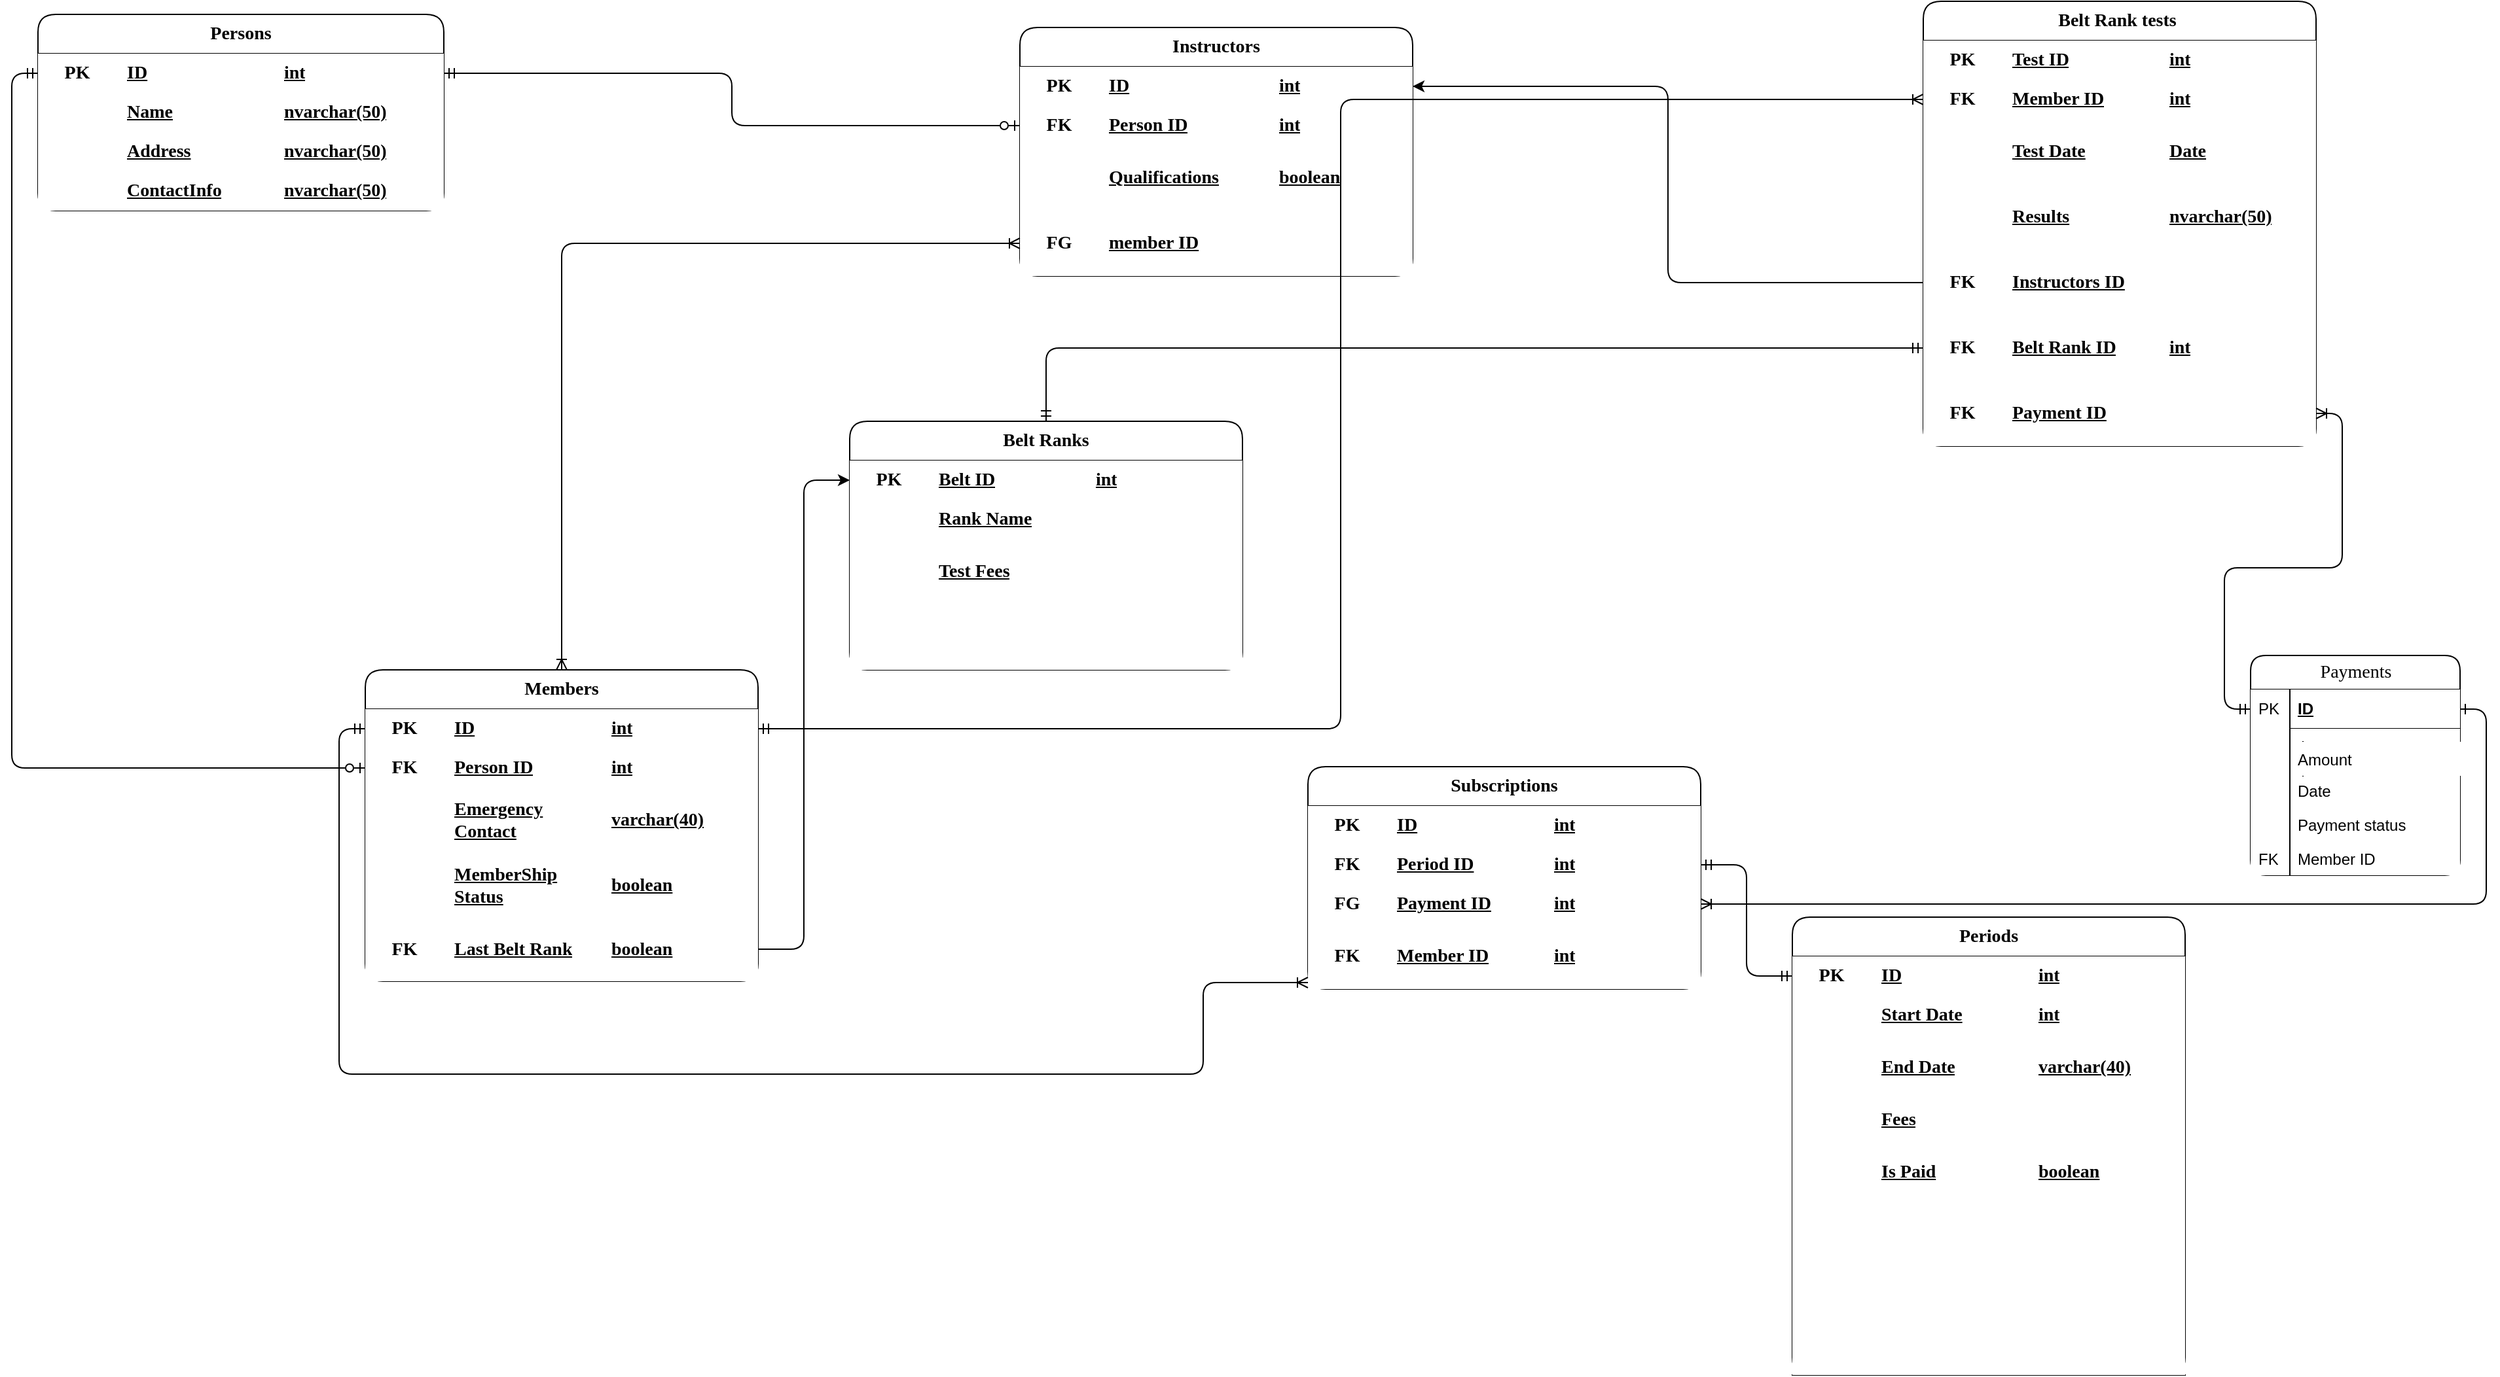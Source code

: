 <mxfile version="24.7.17">
  <diagram name="Page-1" id="e56a1550-8fbb-45ad-956c-1786394a9013">
    <mxGraphModel dx="3158" dy="1955" grid="1" gridSize="10" guides="1" tooltips="1" connect="1" arrows="1" fold="1" page="1" pageScale="1" pageWidth="1100" pageHeight="850" background="none" math="0" shadow="0">
      <root>
        <mxCell id="0" />
        <mxCell id="1" parent="0" />
        <mxCell id="CtDW0DIZ2Sn5DR31toFk-232" value="Members" style="shape=table;startSize=30;container=1;collapsible=1;childLayout=tableLayout;fixedRows=1;rowLines=0;fontStyle=1;align=center;resizeLast=1;html=1;whiteSpace=wrap;rounded=1;shadow=0;comic=0;strokeWidth=1;verticalAlign=middle;swimlaneFillColor=#ffffff;fontFamily=Verdana;fontSize=14;labelBackgroundColor=none;" parent="1" vertex="1">
          <mxGeometry x="110" y="181" width="300" height="238" as="geometry" />
        </mxCell>
        <mxCell id="CtDW0DIZ2Sn5DR31toFk-305" style="shape=tableRow;horizontal=0;startSize=0;swimlaneHead=0;swimlaneBody=0;collapsible=0;dropTarget=0;points=[[0,0.5],[1,0.5]];portConstraint=eastwest;top=0;left=0;right=0;bottom=0;html=1;rounded=1;shadow=0;comic=0;strokeWidth=1;align=center;verticalAlign=middle;swimlaneFillColor=#ffffff;fontFamily=Verdana;fontSize=14;fontStyle=0;labelBackgroundColor=none;" parent="CtDW0DIZ2Sn5DR31toFk-232" vertex="1">
          <mxGeometry y="30" width="300" height="30" as="geometry" />
        </mxCell>
        <mxCell id="CtDW0DIZ2Sn5DR31toFk-306" value="PK" style="shape=partialRectangle;connectable=0;top=0;left=0;bottom=0;right=0;fontStyle=1;overflow=hidden;html=1;whiteSpace=wrap;rounded=1;shadow=0;comic=0;strokeWidth=1;align=center;verticalAlign=middle;swimlaneFillColor=#ffffff;fontFamily=Verdana;fontSize=14;labelBackgroundColor=none;" parent="CtDW0DIZ2Sn5DR31toFk-305" vertex="1">
          <mxGeometry width="60" height="30" as="geometry">
            <mxRectangle width="60" height="30" as="alternateBounds" />
          </mxGeometry>
        </mxCell>
        <mxCell id="CtDW0DIZ2Sn5DR31toFk-307" value="ID" style="shape=partialRectangle;connectable=0;top=0;left=0;bottom=0;right=0;align=left;spacingLeft=6;fontStyle=5;overflow=hidden;html=1;whiteSpace=wrap;rounded=1;shadow=0;comic=0;strokeWidth=1;verticalAlign=middle;swimlaneFillColor=#ffffff;fontFamily=Verdana;fontSize=14;labelBackgroundColor=none;" parent="CtDW0DIZ2Sn5DR31toFk-305" vertex="1">
          <mxGeometry x="60" width="120" height="30" as="geometry">
            <mxRectangle width="120" height="30" as="alternateBounds" />
          </mxGeometry>
        </mxCell>
        <mxCell id="CtDW0DIZ2Sn5DR31toFk-308" value="int" style="shape=partialRectangle;connectable=0;top=0;left=0;bottom=0;right=0;align=left;spacingLeft=6;fontStyle=5;overflow=hidden;html=1;whiteSpace=wrap;rounded=1;shadow=0;comic=0;strokeWidth=1;verticalAlign=middle;swimlaneFillColor=#ffffff;fontFamily=Verdana;fontSize=14;labelBackgroundColor=none;" parent="CtDW0DIZ2Sn5DR31toFk-305" vertex="1">
          <mxGeometry x="180" width="120" height="30" as="geometry">
            <mxRectangle width="120" height="30" as="alternateBounds" />
          </mxGeometry>
        </mxCell>
        <mxCell id="CtDW0DIZ2Sn5DR31toFk-301" style="shape=tableRow;horizontal=0;startSize=0;swimlaneHead=0;swimlaneBody=0;collapsible=0;dropTarget=0;points=[[0,0.5],[1,0.5]];portConstraint=eastwest;top=0;left=0;right=0;bottom=0;html=1;rounded=1;shadow=0;comic=0;strokeWidth=1;align=center;verticalAlign=middle;swimlaneFillColor=#ffffff;fontFamily=Verdana;fontSize=14;fontStyle=0;labelBackgroundColor=none;" parent="CtDW0DIZ2Sn5DR31toFk-232" vertex="1">
          <mxGeometry y="60" width="300" height="30" as="geometry" />
        </mxCell>
        <mxCell id="CtDW0DIZ2Sn5DR31toFk-302" value="FK" style="shape=partialRectangle;connectable=0;top=0;left=0;bottom=0;right=0;fontStyle=1;overflow=hidden;html=1;whiteSpace=wrap;rounded=1;shadow=0;comic=0;strokeWidth=1;align=center;verticalAlign=middle;swimlaneFillColor=#ffffff;fontFamily=Verdana;fontSize=14;labelBackgroundColor=none;" parent="CtDW0DIZ2Sn5DR31toFk-301" vertex="1">
          <mxGeometry width="60" height="30" as="geometry">
            <mxRectangle width="60" height="30" as="alternateBounds" />
          </mxGeometry>
        </mxCell>
        <mxCell id="CtDW0DIZ2Sn5DR31toFk-303" value="Person ID" style="shape=partialRectangle;connectable=0;top=0;left=0;bottom=0;right=0;align=left;spacingLeft=6;fontStyle=5;overflow=hidden;html=1;whiteSpace=wrap;rounded=1;shadow=0;comic=0;strokeWidth=1;verticalAlign=middle;swimlaneFillColor=#ffffff;fontFamily=Verdana;fontSize=14;labelBackgroundColor=none;" parent="CtDW0DIZ2Sn5DR31toFk-301" vertex="1">
          <mxGeometry x="60" width="120" height="30" as="geometry">
            <mxRectangle width="120" height="30" as="alternateBounds" />
          </mxGeometry>
        </mxCell>
        <mxCell id="CtDW0DIZ2Sn5DR31toFk-304" value="int" style="shape=partialRectangle;connectable=0;top=0;left=0;bottom=0;right=0;align=left;spacingLeft=6;fontStyle=5;overflow=hidden;html=1;whiteSpace=wrap;rounded=1;shadow=0;comic=0;strokeWidth=1;verticalAlign=middle;swimlaneFillColor=#ffffff;fontFamily=Verdana;fontSize=14;labelBackgroundColor=none;" parent="CtDW0DIZ2Sn5DR31toFk-301" vertex="1">
          <mxGeometry x="180" width="120" height="30" as="geometry">
            <mxRectangle width="120" height="30" as="alternateBounds" />
          </mxGeometry>
        </mxCell>
        <mxCell id="CtDW0DIZ2Sn5DR31toFk-297" style="shape=tableRow;horizontal=0;startSize=0;swimlaneHead=0;swimlaneBody=0;collapsible=0;dropTarget=0;points=[[0,0.5],[1,0.5]];portConstraint=eastwest;top=0;left=0;right=0;bottom=0;html=1;rounded=1;shadow=0;comic=0;strokeWidth=1;align=center;verticalAlign=middle;swimlaneFillColor=#ffffff;fontFamily=Verdana;fontSize=14;fontStyle=0;labelBackgroundColor=none;" parent="CtDW0DIZ2Sn5DR31toFk-232" vertex="1">
          <mxGeometry y="90" width="300" height="50" as="geometry" />
        </mxCell>
        <mxCell id="CtDW0DIZ2Sn5DR31toFk-298" style="shape=partialRectangle;connectable=0;top=0;left=0;bottom=0;right=0;fontStyle=1;overflow=hidden;html=1;whiteSpace=wrap;rounded=1;shadow=0;comic=0;strokeWidth=1;align=center;verticalAlign=middle;swimlaneFillColor=#ffffff;fontFamily=Verdana;fontSize=14;labelBackgroundColor=none;" parent="CtDW0DIZ2Sn5DR31toFk-297" vertex="1">
          <mxGeometry width="60" height="50" as="geometry">
            <mxRectangle width="60" height="50" as="alternateBounds" />
          </mxGeometry>
        </mxCell>
        <mxCell id="CtDW0DIZ2Sn5DR31toFk-299" value="Emergency &lt;br&gt;Contact" style="shape=partialRectangle;connectable=0;top=0;left=0;bottom=0;right=0;align=left;spacingLeft=6;fontStyle=5;overflow=hidden;html=1;whiteSpace=wrap;rounded=1;shadow=0;comic=0;strokeWidth=1;verticalAlign=middle;swimlaneFillColor=#ffffff;fontFamily=Verdana;fontSize=14;labelBackgroundColor=none;" parent="CtDW0DIZ2Sn5DR31toFk-297" vertex="1">
          <mxGeometry x="60" width="120" height="50" as="geometry">
            <mxRectangle width="120" height="50" as="alternateBounds" />
          </mxGeometry>
        </mxCell>
        <mxCell id="CtDW0DIZ2Sn5DR31toFk-300" value="varchar(40)" style="shape=partialRectangle;connectable=0;top=0;left=0;bottom=0;right=0;align=left;spacingLeft=6;fontStyle=5;overflow=hidden;html=1;whiteSpace=wrap;rounded=1;shadow=0;comic=0;strokeWidth=1;verticalAlign=middle;swimlaneFillColor=#ffffff;fontFamily=Verdana;fontSize=14;labelBackgroundColor=none;" parent="CtDW0DIZ2Sn5DR31toFk-297" vertex="1">
          <mxGeometry x="180" width="120" height="50" as="geometry">
            <mxRectangle width="120" height="50" as="alternateBounds" />
          </mxGeometry>
        </mxCell>
        <mxCell id="CtDW0DIZ2Sn5DR31toFk-293" style="shape=tableRow;horizontal=0;startSize=0;swimlaneHead=0;swimlaneBody=0;collapsible=0;dropTarget=0;points=[[0,0.5],[1,0.5]];portConstraint=eastwest;top=0;left=0;right=0;bottom=0;html=1;rounded=1;shadow=0;comic=0;strokeWidth=1;align=center;verticalAlign=middle;swimlaneFillColor=#ffffff;fontFamily=Verdana;fontSize=14;fontStyle=0;labelBackgroundColor=none;" parent="CtDW0DIZ2Sn5DR31toFk-232" vertex="1">
          <mxGeometry y="140" width="300" height="49" as="geometry" />
        </mxCell>
        <mxCell id="CtDW0DIZ2Sn5DR31toFk-294" style="shape=partialRectangle;connectable=0;top=0;left=0;bottom=0;right=0;fontStyle=1;overflow=hidden;html=1;whiteSpace=wrap;rounded=1;shadow=0;comic=0;strokeWidth=1;align=center;verticalAlign=middle;swimlaneFillColor=#ffffff;fontFamily=Verdana;fontSize=14;labelBackgroundColor=none;" parent="CtDW0DIZ2Sn5DR31toFk-293" vertex="1">
          <mxGeometry width="60" height="49" as="geometry">
            <mxRectangle width="60" height="49" as="alternateBounds" />
          </mxGeometry>
        </mxCell>
        <mxCell id="CtDW0DIZ2Sn5DR31toFk-295" value="MemberShip&lt;div&gt;Status&lt;/div&gt;" style="shape=partialRectangle;connectable=0;top=0;left=0;bottom=0;right=0;align=left;spacingLeft=6;fontStyle=5;overflow=hidden;html=1;whiteSpace=wrap;rounded=1;shadow=0;comic=0;strokeWidth=1;verticalAlign=middle;swimlaneFillColor=#ffffff;fontFamily=Verdana;fontSize=14;labelBackgroundColor=none;" parent="CtDW0DIZ2Sn5DR31toFk-293" vertex="1">
          <mxGeometry x="60" width="120" height="49" as="geometry">
            <mxRectangle width="120" height="49" as="alternateBounds" />
          </mxGeometry>
        </mxCell>
        <mxCell id="CtDW0DIZ2Sn5DR31toFk-296" value="boolean" style="shape=partialRectangle;connectable=0;top=0;left=0;bottom=0;right=0;align=left;spacingLeft=6;fontStyle=5;overflow=hidden;html=1;whiteSpace=wrap;rounded=1;shadow=0;comic=0;strokeWidth=1;verticalAlign=middle;swimlaneFillColor=#ffffff;fontFamily=Verdana;fontSize=14;labelBackgroundColor=none;" parent="CtDW0DIZ2Sn5DR31toFk-293" vertex="1">
          <mxGeometry x="180" width="120" height="49" as="geometry">
            <mxRectangle width="120" height="49" as="alternateBounds" />
          </mxGeometry>
        </mxCell>
        <mxCell id="zPunJGtfir7F3dwQMyIW-226" style="shape=tableRow;horizontal=0;startSize=0;swimlaneHead=0;swimlaneBody=0;collapsible=0;dropTarget=0;points=[[0,0.5],[1,0.5]];portConstraint=eastwest;top=0;left=0;right=0;bottom=0;html=1;rounded=1;shadow=0;comic=0;strokeWidth=1;align=center;verticalAlign=middle;swimlaneFillColor=#ffffff;fontFamily=Verdana;fontSize=14;fontStyle=0;labelBackgroundColor=none;" vertex="1" parent="CtDW0DIZ2Sn5DR31toFk-232">
          <mxGeometry y="189" width="300" height="49" as="geometry" />
        </mxCell>
        <mxCell id="zPunJGtfir7F3dwQMyIW-227" value="FK" style="shape=partialRectangle;connectable=0;top=0;left=0;bottom=0;right=0;fontStyle=1;overflow=hidden;html=1;whiteSpace=wrap;rounded=1;shadow=0;comic=0;strokeWidth=1;align=center;verticalAlign=middle;swimlaneFillColor=#ffffff;fontFamily=Verdana;fontSize=14;labelBackgroundColor=none;" vertex="1" parent="zPunJGtfir7F3dwQMyIW-226">
          <mxGeometry width="60" height="49" as="geometry">
            <mxRectangle width="60" height="49" as="alternateBounds" />
          </mxGeometry>
        </mxCell>
        <mxCell id="zPunJGtfir7F3dwQMyIW-228" value="Last Belt Rank" style="shape=partialRectangle;connectable=0;top=0;left=0;bottom=0;right=0;align=left;spacingLeft=6;fontStyle=5;overflow=hidden;html=1;whiteSpace=wrap;rounded=1;shadow=0;comic=0;strokeWidth=1;verticalAlign=middle;swimlaneFillColor=#ffffff;fontFamily=Verdana;fontSize=14;labelBackgroundColor=none;" vertex="1" parent="zPunJGtfir7F3dwQMyIW-226">
          <mxGeometry x="60" width="120" height="49" as="geometry">
            <mxRectangle width="120" height="49" as="alternateBounds" />
          </mxGeometry>
        </mxCell>
        <mxCell id="zPunJGtfir7F3dwQMyIW-229" value="boolean" style="shape=partialRectangle;connectable=0;top=0;left=0;bottom=0;right=0;align=left;spacingLeft=6;fontStyle=5;overflow=hidden;html=1;whiteSpace=wrap;rounded=1;shadow=0;comic=0;strokeWidth=1;verticalAlign=middle;swimlaneFillColor=#ffffff;fontFamily=Verdana;fontSize=14;labelBackgroundColor=none;" vertex="1" parent="zPunJGtfir7F3dwQMyIW-226">
          <mxGeometry x="180" width="120" height="49" as="geometry">
            <mxRectangle width="120" height="49" as="alternateBounds" />
          </mxGeometry>
        </mxCell>
        <mxCell id="CtDW0DIZ2Sn5DR31toFk-310" value="Persons" style="shape=table;startSize=30;container=1;collapsible=1;childLayout=tableLayout;fixedRows=1;rowLines=0;fontStyle=1;align=center;resizeLast=1;html=1;whiteSpace=wrap;rounded=1;shadow=0;comic=0;strokeWidth=1;verticalAlign=middle;swimlaneFillColor=#ffffff;fontFamily=Verdana;fontSize=14;labelBackgroundColor=none;" parent="1" vertex="1">
          <mxGeometry x="-140" y="-320" width="310" height="150" as="geometry" />
        </mxCell>
        <mxCell id="CtDW0DIZ2Sn5DR31toFk-311" style="shape=tableRow;horizontal=0;startSize=0;swimlaneHead=0;swimlaneBody=0;collapsible=0;dropTarget=0;points=[[0,0.5],[1,0.5]];portConstraint=eastwest;top=0;left=0;right=0;bottom=0;html=1;rounded=1;shadow=0;comic=0;strokeWidth=1;align=center;verticalAlign=middle;swimlaneFillColor=#ffffff;fontFamily=Verdana;fontSize=14;fontStyle=0;labelBackgroundColor=none;" parent="CtDW0DIZ2Sn5DR31toFk-310" vertex="1">
          <mxGeometry y="30" width="310" height="30" as="geometry" />
        </mxCell>
        <mxCell id="CtDW0DIZ2Sn5DR31toFk-312" value="PK" style="shape=partialRectangle;connectable=0;top=0;left=0;bottom=0;right=0;fontStyle=1;overflow=hidden;html=1;whiteSpace=wrap;rounded=1;shadow=0;comic=0;strokeWidth=1;align=center;verticalAlign=middle;swimlaneFillColor=#ffffff;fontFamily=Verdana;fontSize=14;labelBackgroundColor=none;" parent="CtDW0DIZ2Sn5DR31toFk-311" vertex="1">
          <mxGeometry width="60" height="30" as="geometry">
            <mxRectangle width="60" height="30" as="alternateBounds" />
          </mxGeometry>
        </mxCell>
        <mxCell id="CtDW0DIZ2Sn5DR31toFk-313" value="ID" style="shape=partialRectangle;connectable=0;top=0;left=0;bottom=0;right=0;align=left;spacingLeft=6;fontStyle=5;overflow=hidden;html=1;whiteSpace=wrap;rounded=1;shadow=0;comic=0;strokeWidth=1;verticalAlign=middle;swimlaneFillColor=#ffffff;fontFamily=Verdana;fontSize=14;labelBackgroundColor=none;" parent="CtDW0DIZ2Sn5DR31toFk-311" vertex="1">
          <mxGeometry x="60" width="120" height="30" as="geometry">
            <mxRectangle width="120" height="30" as="alternateBounds" />
          </mxGeometry>
        </mxCell>
        <mxCell id="CtDW0DIZ2Sn5DR31toFk-314" value="int" style="shape=partialRectangle;connectable=0;top=0;left=0;bottom=0;right=0;align=left;spacingLeft=6;fontStyle=5;overflow=hidden;html=1;whiteSpace=wrap;rounded=1;shadow=0;comic=0;strokeWidth=1;verticalAlign=middle;swimlaneFillColor=#ffffff;fontFamily=Verdana;fontSize=14;labelBackgroundColor=none;" parent="CtDW0DIZ2Sn5DR31toFk-311" vertex="1">
          <mxGeometry x="180" width="130" height="30" as="geometry">
            <mxRectangle width="130" height="30" as="alternateBounds" />
          </mxGeometry>
        </mxCell>
        <mxCell id="CtDW0DIZ2Sn5DR31toFk-315" style="shape=tableRow;horizontal=0;startSize=0;swimlaneHead=0;swimlaneBody=0;collapsible=0;dropTarget=0;points=[[0,0.5],[1,0.5]];portConstraint=eastwest;top=0;left=0;right=0;bottom=0;html=1;rounded=1;shadow=0;comic=0;strokeWidth=1;align=center;verticalAlign=middle;swimlaneFillColor=#ffffff;fontFamily=Verdana;fontSize=14;fontStyle=0;labelBackgroundColor=none;" parent="CtDW0DIZ2Sn5DR31toFk-310" vertex="1">
          <mxGeometry y="60" width="310" height="30" as="geometry" />
        </mxCell>
        <mxCell id="CtDW0DIZ2Sn5DR31toFk-316" style="shape=partialRectangle;connectable=0;top=0;left=0;bottom=0;right=0;fontStyle=1;overflow=hidden;html=1;whiteSpace=wrap;rounded=1;shadow=0;comic=0;strokeWidth=1;align=center;verticalAlign=middle;swimlaneFillColor=#ffffff;fontFamily=Verdana;fontSize=14;labelBackgroundColor=none;" parent="CtDW0DIZ2Sn5DR31toFk-315" vertex="1">
          <mxGeometry width="60" height="30" as="geometry">
            <mxRectangle width="60" height="30" as="alternateBounds" />
          </mxGeometry>
        </mxCell>
        <mxCell id="CtDW0DIZ2Sn5DR31toFk-317" value="&lt;div&gt;Name&lt;/div&gt;" style="shape=partialRectangle;connectable=0;top=0;left=0;bottom=0;right=0;align=left;spacingLeft=6;fontStyle=5;overflow=hidden;html=1;whiteSpace=wrap;rounded=1;shadow=0;comic=0;strokeWidth=1;verticalAlign=middle;swimlaneFillColor=#ffffff;fontFamily=Verdana;fontSize=14;labelBackgroundColor=none;" parent="CtDW0DIZ2Sn5DR31toFk-315" vertex="1">
          <mxGeometry x="60" width="120" height="30" as="geometry">
            <mxRectangle width="120" height="30" as="alternateBounds" />
          </mxGeometry>
        </mxCell>
        <mxCell id="CtDW0DIZ2Sn5DR31toFk-318" value="nvarchar(50)" style="shape=partialRectangle;connectable=0;top=0;left=0;bottom=0;right=0;align=left;spacingLeft=6;fontStyle=5;overflow=hidden;html=1;whiteSpace=wrap;rounded=1;shadow=0;comic=0;strokeWidth=1;verticalAlign=middle;swimlaneFillColor=#ffffff;fontFamily=Verdana;fontSize=14;labelBackgroundColor=none;" parent="CtDW0DIZ2Sn5DR31toFk-315" vertex="1">
          <mxGeometry x="180" width="130" height="30" as="geometry">
            <mxRectangle width="130" height="30" as="alternateBounds" />
          </mxGeometry>
        </mxCell>
        <mxCell id="CtDW0DIZ2Sn5DR31toFk-319" style="shape=tableRow;horizontal=0;startSize=0;swimlaneHead=0;swimlaneBody=0;collapsible=0;dropTarget=0;points=[[0,0.5],[1,0.5]];portConstraint=eastwest;top=0;left=0;right=0;bottom=0;html=1;rounded=1;shadow=0;comic=0;strokeWidth=1;align=center;verticalAlign=middle;swimlaneFillColor=#ffffff;fontFamily=Verdana;fontSize=14;fontStyle=0;labelBackgroundColor=none;" parent="CtDW0DIZ2Sn5DR31toFk-310" vertex="1">
          <mxGeometry y="90" width="310" height="30" as="geometry" />
        </mxCell>
        <mxCell id="CtDW0DIZ2Sn5DR31toFk-320" style="shape=partialRectangle;connectable=0;top=0;left=0;bottom=0;right=0;fontStyle=1;overflow=hidden;html=1;whiteSpace=wrap;rounded=1;shadow=0;comic=0;strokeWidth=1;align=center;verticalAlign=middle;swimlaneFillColor=#ffffff;fontFamily=Verdana;fontSize=14;labelBackgroundColor=none;" parent="CtDW0DIZ2Sn5DR31toFk-319" vertex="1">
          <mxGeometry width="60" height="30" as="geometry">
            <mxRectangle width="60" height="30" as="alternateBounds" />
          </mxGeometry>
        </mxCell>
        <mxCell id="CtDW0DIZ2Sn5DR31toFk-321" value="Address" style="shape=partialRectangle;connectable=0;top=0;left=0;bottom=0;right=0;align=left;spacingLeft=6;fontStyle=5;overflow=hidden;html=1;whiteSpace=wrap;rounded=1;shadow=0;comic=0;strokeWidth=1;verticalAlign=middle;swimlaneFillColor=#ffffff;fontFamily=Verdana;fontSize=14;labelBackgroundColor=none;" parent="CtDW0DIZ2Sn5DR31toFk-319" vertex="1">
          <mxGeometry x="60" width="120" height="30" as="geometry">
            <mxRectangle width="120" height="30" as="alternateBounds" />
          </mxGeometry>
        </mxCell>
        <mxCell id="CtDW0DIZ2Sn5DR31toFk-322" value="nvarchar(50)" style="shape=partialRectangle;connectable=0;top=0;left=0;bottom=0;right=0;align=left;spacingLeft=6;fontStyle=5;overflow=hidden;html=1;whiteSpace=wrap;rounded=1;shadow=0;comic=0;strokeWidth=1;verticalAlign=middle;swimlaneFillColor=#ffffff;fontFamily=Verdana;fontSize=14;labelBackgroundColor=none;" parent="CtDW0DIZ2Sn5DR31toFk-319" vertex="1">
          <mxGeometry x="180" width="130" height="30" as="geometry">
            <mxRectangle width="130" height="30" as="alternateBounds" />
          </mxGeometry>
        </mxCell>
        <mxCell id="CtDW0DIZ2Sn5DR31toFk-323" style="shape=tableRow;horizontal=0;startSize=0;swimlaneHead=0;swimlaneBody=0;collapsible=0;dropTarget=0;points=[[0,0.5],[1,0.5]];portConstraint=eastwest;top=0;left=0;right=0;bottom=0;html=1;rounded=1;shadow=0;comic=0;strokeWidth=1;align=center;verticalAlign=middle;swimlaneFillColor=#ffffff;fontFamily=Verdana;fontSize=14;fontStyle=0;labelBackgroundColor=none;" parent="CtDW0DIZ2Sn5DR31toFk-310" vertex="1">
          <mxGeometry y="120" width="310" height="30" as="geometry" />
        </mxCell>
        <mxCell id="CtDW0DIZ2Sn5DR31toFk-324" style="shape=partialRectangle;connectable=0;top=0;left=0;bottom=0;right=0;fontStyle=1;overflow=hidden;html=1;whiteSpace=wrap;rounded=1;shadow=0;comic=0;strokeWidth=1;align=center;verticalAlign=middle;swimlaneFillColor=#ffffff;fontFamily=Verdana;fontSize=14;labelBackgroundColor=none;" parent="CtDW0DIZ2Sn5DR31toFk-323" vertex="1">
          <mxGeometry width="60" height="30" as="geometry">
            <mxRectangle width="60" height="30" as="alternateBounds" />
          </mxGeometry>
        </mxCell>
        <mxCell id="CtDW0DIZ2Sn5DR31toFk-325" value="ContactInfo" style="shape=partialRectangle;connectable=0;top=0;left=0;bottom=0;right=0;align=left;spacingLeft=6;fontStyle=5;overflow=hidden;html=1;whiteSpace=wrap;rounded=1;shadow=0;comic=0;strokeWidth=1;verticalAlign=middle;swimlaneFillColor=#ffffff;fontFamily=Verdana;fontSize=14;labelBackgroundColor=none;" parent="CtDW0DIZ2Sn5DR31toFk-323" vertex="1">
          <mxGeometry x="60" width="120" height="30" as="geometry">
            <mxRectangle width="120" height="30" as="alternateBounds" />
          </mxGeometry>
        </mxCell>
        <mxCell id="CtDW0DIZ2Sn5DR31toFk-326" value="nvarchar(50)" style="shape=partialRectangle;connectable=0;top=0;left=0;bottom=0;right=0;align=left;spacingLeft=6;fontStyle=5;overflow=hidden;html=1;whiteSpace=wrap;rounded=1;shadow=0;comic=0;strokeWidth=1;verticalAlign=middle;swimlaneFillColor=#ffffff;fontFamily=Verdana;fontSize=14;labelBackgroundColor=none;" parent="CtDW0DIZ2Sn5DR31toFk-323" vertex="1">
          <mxGeometry x="180" width="130" height="30" as="geometry">
            <mxRectangle width="130" height="30" as="alternateBounds" />
          </mxGeometry>
        </mxCell>
        <mxCell id="zPunJGtfir7F3dwQMyIW-59" value="Periods" style="shape=table;startSize=30;container=1;collapsible=1;childLayout=tableLayout;fixedRows=1;rowLines=0;fontStyle=1;align=center;resizeLast=1;html=1;whiteSpace=wrap;rounded=1;shadow=0;comic=0;strokeWidth=1;verticalAlign=middle;swimlaneFillColor=#ffffff;fontFamily=Verdana;fontSize=14;labelBackgroundColor=none;" vertex="1" parent="1">
          <mxGeometry x="1200" y="370" width="300" height="350" as="geometry" />
        </mxCell>
        <mxCell id="zPunJGtfir7F3dwQMyIW-60" style="shape=tableRow;horizontal=0;startSize=0;swimlaneHead=0;swimlaneBody=0;collapsible=0;dropTarget=0;points=[[0,0.5],[1,0.5]];portConstraint=eastwest;top=0;left=0;right=0;bottom=0;html=1;rounded=1;shadow=0;comic=0;strokeWidth=1;align=center;verticalAlign=middle;swimlaneFillColor=#ffffff;fontFamily=Verdana;fontSize=14;fontStyle=0;labelBackgroundColor=none;" vertex="1" parent="zPunJGtfir7F3dwQMyIW-59">
          <mxGeometry y="30" width="300" height="30" as="geometry" />
        </mxCell>
        <mxCell id="zPunJGtfir7F3dwQMyIW-61" value="PK" style="shape=partialRectangle;connectable=0;top=0;left=0;bottom=0;right=0;fontStyle=1;overflow=hidden;html=1;whiteSpace=wrap;rounded=1;shadow=0;comic=0;strokeWidth=1;align=center;verticalAlign=middle;swimlaneFillColor=#ffffff;fontFamily=Verdana;fontSize=14;labelBackgroundColor=none;" vertex="1" parent="zPunJGtfir7F3dwQMyIW-60">
          <mxGeometry width="60" height="30" as="geometry">
            <mxRectangle width="60" height="30" as="alternateBounds" />
          </mxGeometry>
        </mxCell>
        <mxCell id="zPunJGtfir7F3dwQMyIW-62" value="ID" style="shape=partialRectangle;connectable=0;top=0;left=0;bottom=0;right=0;align=left;spacingLeft=6;fontStyle=5;overflow=hidden;html=1;whiteSpace=wrap;rounded=1;shadow=0;comic=0;strokeWidth=1;verticalAlign=middle;swimlaneFillColor=#ffffff;fontFamily=Verdana;fontSize=14;labelBackgroundColor=none;" vertex="1" parent="zPunJGtfir7F3dwQMyIW-60">
          <mxGeometry x="60" width="120" height="30" as="geometry">
            <mxRectangle width="120" height="30" as="alternateBounds" />
          </mxGeometry>
        </mxCell>
        <mxCell id="zPunJGtfir7F3dwQMyIW-63" value="int" style="shape=partialRectangle;connectable=0;top=0;left=0;bottom=0;right=0;align=left;spacingLeft=6;fontStyle=5;overflow=hidden;html=1;whiteSpace=wrap;rounded=1;shadow=0;comic=0;strokeWidth=1;verticalAlign=middle;swimlaneFillColor=#ffffff;fontFamily=Verdana;fontSize=14;labelBackgroundColor=none;" vertex="1" parent="zPunJGtfir7F3dwQMyIW-60">
          <mxGeometry x="180" width="120" height="30" as="geometry">
            <mxRectangle width="120" height="30" as="alternateBounds" />
          </mxGeometry>
        </mxCell>
        <mxCell id="zPunJGtfir7F3dwQMyIW-64" style="shape=tableRow;horizontal=0;startSize=0;swimlaneHead=0;swimlaneBody=0;collapsible=0;dropTarget=0;points=[[0,0.5],[1,0.5]];portConstraint=eastwest;top=0;left=0;right=0;bottom=0;html=1;rounded=1;shadow=0;comic=0;strokeWidth=1;align=center;verticalAlign=middle;swimlaneFillColor=#ffffff;fontFamily=Verdana;fontSize=14;fontStyle=0;labelBackgroundColor=none;" vertex="1" parent="zPunJGtfir7F3dwQMyIW-59">
          <mxGeometry y="60" width="300" height="30" as="geometry" />
        </mxCell>
        <mxCell id="zPunJGtfir7F3dwQMyIW-65" value="" style="shape=partialRectangle;connectable=0;top=0;left=0;bottom=0;right=0;fontStyle=1;overflow=hidden;html=1;whiteSpace=wrap;rounded=1;shadow=0;comic=0;strokeWidth=1;align=center;verticalAlign=middle;swimlaneFillColor=#ffffff;fontFamily=Verdana;fontSize=14;labelBackgroundColor=none;" vertex="1" parent="zPunJGtfir7F3dwQMyIW-64">
          <mxGeometry width="60" height="30" as="geometry">
            <mxRectangle width="60" height="30" as="alternateBounds" />
          </mxGeometry>
        </mxCell>
        <mxCell id="zPunJGtfir7F3dwQMyIW-66" value="Start Date" style="shape=partialRectangle;connectable=0;top=0;left=0;bottom=0;right=0;align=left;spacingLeft=6;fontStyle=5;overflow=hidden;html=1;whiteSpace=wrap;rounded=1;shadow=0;comic=0;strokeWidth=1;verticalAlign=middle;swimlaneFillColor=#ffffff;fontFamily=Verdana;fontSize=14;labelBackgroundColor=none;" vertex="1" parent="zPunJGtfir7F3dwQMyIW-64">
          <mxGeometry x="60" width="120" height="30" as="geometry">
            <mxRectangle width="120" height="30" as="alternateBounds" />
          </mxGeometry>
        </mxCell>
        <mxCell id="zPunJGtfir7F3dwQMyIW-67" value="int" style="shape=partialRectangle;connectable=0;top=0;left=0;bottom=0;right=0;align=left;spacingLeft=6;fontStyle=5;overflow=hidden;html=1;whiteSpace=wrap;rounded=1;shadow=0;comic=0;strokeWidth=1;verticalAlign=middle;swimlaneFillColor=#ffffff;fontFamily=Verdana;fontSize=14;labelBackgroundColor=none;" vertex="1" parent="zPunJGtfir7F3dwQMyIW-64">
          <mxGeometry x="180" width="120" height="30" as="geometry">
            <mxRectangle width="120" height="30" as="alternateBounds" />
          </mxGeometry>
        </mxCell>
        <mxCell id="zPunJGtfir7F3dwQMyIW-68" style="shape=tableRow;horizontal=0;startSize=0;swimlaneHead=0;swimlaneBody=0;collapsible=0;dropTarget=0;points=[[0,0.5],[1,0.5]];portConstraint=eastwest;top=0;left=0;right=0;bottom=0;html=1;rounded=1;shadow=0;comic=0;strokeWidth=1;align=center;verticalAlign=middle;swimlaneFillColor=#ffffff;fontFamily=Verdana;fontSize=14;fontStyle=0;labelBackgroundColor=none;" vertex="1" parent="zPunJGtfir7F3dwQMyIW-59">
          <mxGeometry y="90" width="300" height="50" as="geometry" />
        </mxCell>
        <mxCell id="zPunJGtfir7F3dwQMyIW-69" style="shape=partialRectangle;connectable=0;top=0;left=0;bottom=0;right=0;fontStyle=1;overflow=hidden;html=1;whiteSpace=wrap;rounded=1;shadow=0;comic=0;strokeWidth=1;align=center;verticalAlign=middle;swimlaneFillColor=#ffffff;fontFamily=Verdana;fontSize=14;labelBackgroundColor=none;" vertex="1" parent="zPunJGtfir7F3dwQMyIW-68">
          <mxGeometry width="60" height="50" as="geometry">
            <mxRectangle width="60" height="50" as="alternateBounds" />
          </mxGeometry>
        </mxCell>
        <mxCell id="zPunJGtfir7F3dwQMyIW-70" value="End Date" style="shape=partialRectangle;connectable=0;top=0;left=0;bottom=0;right=0;align=left;spacingLeft=6;fontStyle=5;overflow=hidden;html=1;whiteSpace=wrap;rounded=1;shadow=0;comic=0;strokeWidth=1;verticalAlign=middle;swimlaneFillColor=#ffffff;fontFamily=Verdana;fontSize=14;labelBackgroundColor=none;" vertex="1" parent="zPunJGtfir7F3dwQMyIW-68">
          <mxGeometry x="60" width="120" height="50" as="geometry">
            <mxRectangle width="120" height="50" as="alternateBounds" />
          </mxGeometry>
        </mxCell>
        <mxCell id="zPunJGtfir7F3dwQMyIW-71" value="varchar(40)" style="shape=partialRectangle;connectable=0;top=0;left=0;bottom=0;right=0;align=left;spacingLeft=6;fontStyle=5;overflow=hidden;html=1;whiteSpace=wrap;rounded=1;shadow=0;comic=0;strokeWidth=1;verticalAlign=middle;swimlaneFillColor=#ffffff;fontFamily=Verdana;fontSize=14;labelBackgroundColor=none;" vertex="1" parent="zPunJGtfir7F3dwQMyIW-68">
          <mxGeometry x="180" width="120" height="50" as="geometry">
            <mxRectangle width="120" height="50" as="alternateBounds" />
          </mxGeometry>
        </mxCell>
        <mxCell id="zPunJGtfir7F3dwQMyIW-72" style="shape=tableRow;horizontal=0;startSize=0;swimlaneHead=0;swimlaneBody=0;collapsible=0;dropTarget=0;points=[[0,0.5],[1,0.5]];portConstraint=eastwest;top=0;left=0;right=0;bottom=0;html=1;rounded=1;shadow=0;comic=0;strokeWidth=1;align=center;verticalAlign=middle;swimlaneFillColor=#ffffff;fontFamily=Verdana;fontSize=14;fontStyle=0;labelBackgroundColor=none;" vertex="1" parent="zPunJGtfir7F3dwQMyIW-59">
          <mxGeometry y="140" width="300" height="30" as="geometry" />
        </mxCell>
        <mxCell id="zPunJGtfir7F3dwQMyIW-73" style="shape=partialRectangle;connectable=0;top=0;left=0;bottom=0;right=0;fontStyle=1;overflow=hidden;html=1;whiteSpace=wrap;rounded=1;shadow=0;comic=0;strokeWidth=1;align=center;verticalAlign=middle;swimlaneFillColor=#ffffff;fontFamily=Verdana;fontSize=14;labelBackgroundColor=none;" vertex="1" parent="zPunJGtfir7F3dwQMyIW-72">
          <mxGeometry width="60" height="30" as="geometry">
            <mxRectangle width="60" height="30" as="alternateBounds" />
          </mxGeometry>
        </mxCell>
        <mxCell id="zPunJGtfir7F3dwQMyIW-74" value="Fees" style="shape=partialRectangle;connectable=0;top=0;left=0;bottom=0;right=0;align=left;spacingLeft=6;fontStyle=5;overflow=hidden;html=1;whiteSpace=wrap;rounded=1;shadow=0;comic=0;strokeWidth=1;verticalAlign=middle;swimlaneFillColor=#ffffff;fontFamily=Verdana;fontSize=14;labelBackgroundColor=none;" vertex="1" parent="zPunJGtfir7F3dwQMyIW-72">
          <mxGeometry x="60" width="120" height="30" as="geometry">
            <mxRectangle width="120" height="30" as="alternateBounds" />
          </mxGeometry>
        </mxCell>
        <mxCell id="zPunJGtfir7F3dwQMyIW-75" style="shape=partialRectangle;connectable=0;top=0;left=0;bottom=0;right=0;align=left;spacingLeft=6;fontStyle=5;overflow=hidden;html=1;whiteSpace=wrap;rounded=1;shadow=0;comic=0;strokeWidth=1;verticalAlign=middle;swimlaneFillColor=#ffffff;fontFamily=Verdana;fontSize=14;labelBackgroundColor=none;" vertex="1" parent="zPunJGtfir7F3dwQMyIW-72">
          <mxGeometry x="180" width="120" height="30" as="geometry">
            <mxRectangle width="120" height="30" as="alternateBounds" />
          </mxGeometry>
        </mxCell>
        <mxCell id="zPunJGtfir7F3dwQMyIW-76" style="shape=tableRow;horizontal=0;startSize=0;swimlaneHead=0;swimlaneBody=0;collapsible=0;dropTarget=0;points=[[0,0.5],[1,0.5]];portConstraint=eastwest;top=0;left=0;right=0;bottom=0;html=1;rounded=1;shadow=0;comic=0;strokeWidth=1;align=center;verticalAlign=middle;swimlaneFillColor=#ffffff;fontFamily=Verdana;fontSize=14;fontStyle=0;labelBackgroundColor=none;" vertex="1" parent="zPunJGtfir7F3dwQMyIW-59">
          <mxGeometry y="170" width="300" height="30" as="geometry" />
        </mxCell>
        <mxCell id="zPunJGtfir7F3dwQMyIW-77" style="shape=partialRectangle;connectable=0;top=0;left=0;bottom=0;right=0;fontStyle=1;overflow=hidden;html=1;whiteSpace=wrap;rounded=1;shadow=0;comic=0;strokeWidth=1;align=center;verticalAlign=middle;swimlaneFillColor=#ffffff;fontFamily=Verdana;fontSize=14;labelBackgroundColor=none;" vertex="1" parent="zPunJGtfir7F3dwQMyIW-76">
          <mxGeometry width="60" height="30" as="geometry">
            <mxRectangle width="60" height="30" as="alternateBounds" />
          </mxGeometry>
        </mxCell>
        <mxCell id="zPunJGtfir7F3dwQMyIW-78" style="shape=partialRectangle;connectable=0;top=0;left=0;bottom=0;right=0;align=left;spacingLeft=6;fontStyle=5;overflow=hidden;html=1;whiteSpace=wrap;rounded=1;shadow=0;comic=0;strokeWidth=1;verticalAlign=middle;swimlaneFillColor=#ffffff;fontFamily=Verdana;fontSize=14;labelBackgroundColor=none;" vertex="1" parent="zPunJGtfir7F3dwQMyIW-76">
          <mxGeometry x="60" width="120" height="30" as="geometry">
            <mxRectangle width="120" height="30" as="alternateBounds" />
          </mxGeometry>
        </mxCell>
        <mxCell id="zPunJGtfir7F3dwQMyIW-79" style="shape=partialRectangle;connectable=0;top=0;left=0;bottom=0;right=0;align=left;spacingLeft=6;fontStyle=5;overflow=hidden;html=1;whiteSpace=wrap;rounded=1;shadow=0;comic=0;strokeWidth=1;verticalAlign=middle;swimlaneFillColor=#ffffff;fontFamily=Verdana;fontSize=14;labelBackgroundColor=none;" vertex="1" parent="zPunJGtfir7F3dwQMyIW-76">
          <mxGeometry x="180" width="120" height="30" as="geometry">
            <mxRectangle width="120" height="30" as="alternateBounds" />
          </mxGeometry>
        </mxCell>
        <mxCell id="zPunJGtfir7F3dwQMyIW-80" value="" style="shape=tableRow;horizontal=0;startSize=0;swimlaneHead=0;swimlaneBody=0;collapsible=0;dropTarget=0;points=[[0,0.5],[1,0.5]];portConstraint=eastwest;top=0;left=0;right=0;bottom=0;html=1;rounded=1;shadow=0;comic=0;strokeWidth=1;align=center;verticalAlign=middle;swimlaneFillColor=#ffffff;fontFamily=Verdana;fontSize=14;fontStyle=0;labelBackgroundColor=none;" vertex="1" parent="zPunJGtfir7F3dwQMyIW-59">
          <mxGeometry y="200" width="300" height="20" as="geometry" />
        </mxCell>
        <mxCell id="zPunJGtfir7F3dwQMyIW-81" value="" style="shape=partialRectangle;connectable=0;top=0;left=0;bottom=0;right=0;fontStyle=1;overflow=hidden;html=1;whiteSpace=wrap;rounded=1;shadow=0;comic=0;strokeWidth=1;align=center;verticalAlign=middle;swimlaneFillColor=#ffffff;fontFamily=Verdana;fontSize=14;labelBackgroundColor=none;" vertex="1" parent="zPunJGtfir7F3dwQMyIW-80">
          <mxGeometry width="60" height="20" as="geometry">
            <mxRectangle width="60" height="20" as="alternateBounds" />
          </mxGeometry>
        </mxCell>
        <mxCell id="zPunJGtfir7F3dwQMyIW-82" value="" style="shape=partialRectangle;connectable=0;top=0;left=0;bottom=0;right=0;align=left;spacingLeft=6;fontStyle=5;overflow=hidden;html=1;whiteSpace=wrap;rounded=1;shadow=0;comic=0;strokeWidth=1;verticalAlign=middle;swimlaneFillColor=#ffffff;fontFamily=Verdana;fontSize=14;labelBackgroundColor=none;" vertex="1" parent="zPunJGtfir7F3dwQMyIW-80">
          <mxGeometry x="60" width="120" height="20" as="geometry">
            <mxRectangle width="120" height="20" as="alternateBounds" />
          </mxGeometry>
        </mxCell>
        <mxCell id="zPunJGtfir7F3dwQMyIW-83" style="shape=partialRectangle;connectable=0;top=0;left=0;bottom=0;right=0;align=left;spacingLeft=6;fontStyle=5;overflow=hidden;html=1;whiteSpace=wrap;rounded=1;shadow=0;comic=0;strokeWidth=1;verticalAlign=middle;swimlaneFillColor=#ffffff;fontFamily=Verdana;fontSize=14;labelBackgroundColor=none;" vertex="1" parent="zPunJGtfir7F3dwQMyIW-80">
          <mxGeometry x="180" width="120" height="20" as="geometry">
            <mxRectangle width="120" height="20" as="alternateBounds" />
          </mxGeometry>
        </mxCell>
        <mxCell id="zPunJGtfir7F3dwQMyIW-84" value="" style="shape=tableRow;horizontal=0;startSize=0;swimlaneHead=0;swimlaneBody=0;collapsible=0;dropTarget=0;points=[[0,0.5],[1,0.5]];portConstraint=eastwest;top=0;left=0;right=0;bottom=1;html=1;rounded=1;shadow=0;comic=0;strokeWidth=1;align=center;verticalAlign=middle;swimlaneFillColor=#ffffff;fontFamily=Verdana;fontSize=14;fontStyle=0;labelBackgroundColor=none;" vertex="1" parent="zPunJGtfir7F3dwQMyIW-59">
          <mxGeometry y="220" width="300" height="130" as="geometry" />
        </mxCell>
        <mxCell id="zPunJGtfir7F3dwQMyIW-85" value="" style="shape=partialRectangle;connectable=0;top=0;left=0;bottom=0;right=0;fontStyle=1;overflow=hidden;html=1;whiteSpace=wrap;rounded=1;shadow=0;comic=0;strokeWidth=1;align=center;verticalAlign=middle;swimlaneFillColor=#ffffff;fontFamily=Verdana;fontSize=14;labelBackgroundColor=none;" vertex="1" parent="zPunJGtfir7F3dwQMyIW-84">
          <mxGeometry width="60" height="130" as="geometry">
            <mxRectangle width="60" height="130" as="alternateBounds" />
          </mxGeometry>
        </mxCell>
        <mxCell id="zPunJGtfir7F3dwQMyIW-86" value="" style="shape=partialRectangle;connectable=0;top=0;left=0;bottom=0;right=0;align=left;spacingLeft=6;fontStyle=5;overflow=hidden;html=1;whiteSpace=wrap;rounded=1;shadow=0;comic=0;strokeWidth=1;verticalAlign=middle;swimlaneFillColor=#ffffff;fontFamily=Verdana;fontSize=14;labelBackgroundColor=none;" vertex="1" parent="zPunJGtfir7F3dwQMyIW-84">
          <mxGeometry x="60" width="120" height="130" as="geometry">
            <mxRectangle width="120" height="130" as="alternateBounds" />
          </mxGeometry>
        </mxCell>
        <mxCell id="zPunJGtfir7F3dwQMyIW-87" style="shape=partialRectangle;connectable=0;top=0;left=0;bottom=0;right=0;align=left;spacingLeft=6;fontStyle=5;overflow=hidden;html=1;whiteSpace=wrap;rounded=1;shadow=0;comic=0;strokeWidth=1;verticalAlign=middle;swimlaneFillColor=#ffffff;fontFamily=Verdana;fontSize=14;labelBackgroundColor=none;" vertex="1" parent="zPunJGtfir7F3dwQMyIW-84">
          <mxGeometry x="180" width="120" height="130" as="geometry">
            <mxRectangle width="120" height="130" as="alternateBounds" />
          </mxGeometry>
        </mxCell>
        <mxCell id="zPunJGtfir7F3dwQMyIW-30" value="Subscriptions" style="shape=table;startSize=30;container=1;collapsible=1;childLayout=tableLayout;fixedRows=1;rowLines=0;fontStyle=1;align=center;resizeLast=1;html=1;whiteSpace=wrap;rounded=1;shadow=0;comic=0;strokeWidth=1;verticalAlign=middle;swimlaneFillColor=#ffffff;fontFamily=Verdana;fontSize=14;labelBackgroundColor=none;" vertex="1" parent="1">
          <mxGeometry x="830" y="255" width="300" height="170" as="geometry" />
        </mxCell>
        <mxCell id="zPunJGtfir7F3dwQMyIW-31" style="shape=tableRow;horizontal=0;startSize=0;swimlaneHead=0;swimlaneBody=0;collapsible=0;dropTarget=0;points=[[0,0.5],[1,0.5]];portConstraint=eastwest;top=0;left=0;right=0;bottom=0;html=1;rounded=1;shadow=0;comic=0;strokeWidth=1;align=center;verticalAlign=middle;swimlaneFillColor=#ffffff;fontFamily=Verdana;fontSize=14;fontStyle=0;labelBackgroundColor=none;" vertex="1" parent="zPunJGtfir7F3dwQMyIW-30">
          <mxGeometry y="30" width="300" height="30" as="geometry" />
        </mxCell>
        <mxCell id="zPunJGtfir7F3dwQMyIW-32" value="PK" style="shape=partialRectangle;connectable=0;top=0;left=0;bottom=0;right=0;fontStyle=1;overflow=hidden;html=1;whiteSpace=wrap;rounded=1;shadow=0;comic=0;strokeWidth=1;align=center;verticalAlign=middle;swimlaneFillColor=#ffffff;fontFamily=Verdana;fontSize=14;labelBackgroundColor=none;" vertex="1" parent="zPunJGtfir7F3dwQMyIW-31">
          <mxGeometry width="60" height="30" as="geometry">
            <mxRectangle width="60" height="30" as="alternateBounds" />
          </mxGeometry>
        </mxCell>
        <mxCell id="zPunJGtfir7F3dwQMyIW-33" value="ID" style="shape=partialRectangle;connectable=0;top=0;left=0;bottom=0;right=0;align=left;spacingLeft=6;fontStyle=5;overflow=hidden;html=1;whiteSpace=wrap;rounded=1;shadow=0;comic=0;strokeWidth=1;verticalAlign=middle;swimlaneFillColor=#ffffff;fontFamily=Verdana;fontSize=14;labelBackgroundColor=none;" vertex="1" parent="zPunJGtfir7F3dwQMyIW-31">
          <mxGeometry x="60" width="120" height="30" as="geometry">
            <mxRectangle width="120" height="30" as="alternateBounds" />
          </mxGeometry>
        </mxCell>
        <mxCell id="zPunJGtfir7F3dwQMyIW-34" value="int" style="shape=partialRectangle;connectable=0;top=0;left=0;bottom=0;right=0;align=left;spacingLeft=6;fontStyle=5;overflow=hidden;html=1;whiteSpace=wrap;rounded=1;shadow=0;comic=0;strokeWidth=1;verticalAlign=middle;swimlaneFillColor=#ffffff;fontFamily=Verdana;fontSize=14;labelBackgroundColor=none;" vertex="1" parent="zPunJGtfir7F3dwQMyIW-31">
          <mxGeometry x="180" width="120" height="30" as="geometry">
            <mxRectangle width="120" height="30" as="alternateBounds" />
          </mxGeometry>
        </mxCell>
        <mxCell id="zPunJGtfir7F3dwQMyIW-35" style="shape=tableRow;horizontal=0;startSize=0;swimlaneHead=0;swimlaneBody=0;collapsible=0;dropTarget=0;points=[[0,0.5],[1,0.5]];portConstraint=eastwest;top=0;left=0;right=0;bottom=0;html=1;rounded=1;shadow=0;comic=0;strokeWidth=1;align=center;verticalAlign=middle;swimlaneFillColor=#ffffff;fontFamily=Verdana;fontSize=14;fontStyle=0;labelBackgroundColor=none;" vertex="1" parent="zPunJGtfir7F3dwQMyIW-30">
          <mxGeometry y="60" width="300" height="30" as="geometry" />
        </mxCell>
        <mxCell id="zPunJGtfir7F3dwQMyIW-36" value="FK" style="shape=partialRectangle;connectable=0;top=0;left=0;bottom=0;right=0;fontStyle=1;overflow=hidden;html=1;whiteSpace=wrap;rounded=1;shadow=0;comic=0;strokeWidth=1;align=center;verticalAlign=middle;swimlaneFillColor=#ffffff;fontFamily=Verdana;fontSize=14;labelBackgroundColor=none;" vertex="1" parent="zPunJGtfir7F3dwQMyIW-35">
          <mxGeometry width="60" height="30" as="geometry">
            <mxRectangle width="60" height="30" as="alternateBounds" />
          </mxGeometry>
        </mxCell>
        <mxCell id="zPunJGtfir7F3dwQMyIW-37" value="Period ID" style="shape=partialRectangle;connectable=0;top=0;left=0;bottom=0;right=0;align=left;spacingLeft=6;fontStyle=5;overflow=hidden;html=1;whiteSpace=wrap;rounded=1;shadow=0;comic=0;strokeWidth=1;verticalAlign=middle;swimlaneFillColor=#ffffff;fontFamily=Verdana;fontSize=14;labelBackgroundColor=none;" vertex="1" parent="zPunJGtfir7F3dwQMyIW-35">
          <mxGeometry x="60" width="120" height="30" as="geometry">
            <mxRectangle width="120" height="30" as="alternateBounds" />
          </mxGeometry>
        </mxCell>
        <mxCell id="zPunJGtfir7F3dwQMyIW-38" value="int" style="shape=partialRectangle;connectable=0;top=0;left=0;bottom=0;right=0;align=left;spacingLeft=6;fontStyle=5;overflow=hidden;html=1;whiteSpace=wrap;rounded=1;shadow=0;comic=0;strokeWidth=1;verticalAlign=middle;swimlaneFillColor=#ffffff;fontFamily=Verdana;fontSize=14;labelBackgroundColor=none;" vertex="1" parent="zPunJGtfir7F3dwQMyIW-35">
          <mxGeometry x="180" width="120" height="30" as="geometry">
            <mxRectangle width="120" height="30" as="alternateBounds" />
          </mxGeometry>
        </mxCell>
        <mxCell id="zPunJGtfir7F3dwQMyIW-39" style="shape=tableRow;horizontal=0;startSize=0;swimlaneHead=0;swimlaneBody=0;collapsible=0;dropTarget=0;points=[[0,0.5],[1,0.5]];portConstraint=eastwest;top=0;left=0;right=0;bottom=0;html=1;rounded=1;shadow=0;comic=0;strokeWidth=1;align=center;verticalAlign=middle;swimlaneFillColor=#ffffff;fontFamily=Verdana;fontSize=14;fontStyle=0;labelBackgroundColor=none;" vertex="1" parent="zPunJGtfir7F3dwQMyIW-30">
          <mxGeometry y="90" width="300" height="30" as="geometry" />
        </mxCell>
        <mxCell id="zPunJGtfir7F3dwQMyIW-40" value="FG" style="shape=partialRectangle;connectable=0;top=0;left=0;bottom=0;right=0;fontStyle=1;overflow=hidden;html=1;whiteSpace=wrap;rounded=1;shadow=0;comic=0;strokeWidth=1;align=center;verticalAlign=middle;swimlaneFillColor=#ffffff;fontFamily=Verdana;fontSize=14;labelBackgroundColor=none;" vertex="1" parent="zPunJGtfir7F3dwQMyIW-39">
          <mxGeometry width="60" height="30" as="geometry">
            <mxRectangle width="60" height="30" as="alternateBounds" />
          </mxGeometry>
        </mxCell>
        <mxCell id="zPunJGtfir7F3dwQMyIW-41" value="Payment ID" style="shape=partialRectangle;connectable=0;top=0;left=0;bottom=0;right=0;align=left;spacingLeft=6;fontStyle=5;overflow=hidden;html=1;whiteSpace=wrap;rounded=1;shadow=0;comic=0;strokeWidth=1;verticalAlign=middle;swimlaneFillColor=#ffffff;fontFamily=Verdana;fontSize=14;labelBackgroundColor=none;" vertex="1" parent="zPunJGtfir7F3dwQMyIW-39">
          <mxGeometry x="60" width="120" height="30" as="geometry">
            <mxRectangle width="120" height="30" as="alternateBounds" />
          </mxGeometry>
        </mxCell>
        <mxCell id="zPunJGtfir7F3dwQMyIW-42" value="int" style="shape=partialRectangle;connectable=0;top=0;left=0;bottom=0;right=0;align=left;spacingLeft=6;fontStyle=5;overflow=hidden;html=1;whiteSpace=wrap;rounded=1;shadow=0;comic=0;strokeWidth=1;verticalAlign=middle;swimlaneFillColor=#ffffff;fontFamily=Verdana;fontSize=14;labelBackgroundColor=none;" vertex="1" parent="zPunJGtfir7F3dwQMyIW-39">
          <mxGeometry x="180" width="120" height="30" as="geometry">
            <mxRectangle width="120" height="30" as="alternateBounds" />
          </mxGeometry>
        </mxCell>
        <mxCell id="zPunJGtfir7F3dwQMyIW-98" style="shape=tableRow;horizontal=0;startSize=0;swimlaneHead=0;swimlaneBody=0;collapsible=0;dropTarget=0;points=[[0,0.5],[1,0.5]];portConstraint=eastwest;top=0;left=0;right=0;bottom=0;html=1;rounded=1;shadow=0;comic=0;strokeWidth=1;align=center;verticalAlign=middle;swimlaneFillColor=#ffffff;fontFamily=Verdana;fontSize=14;fontStyle=0;labelBackgroundColor=none;" vertex="1" parent="zPunJGtfir7F3dwQMyIW-30">
          <mxGeometry y="120" width="300" height="50" as="geometry" />
        </mxCell>
        <mxCell id="zPunJGtfir7F3dwQMyIW-99" value="FK" style="shape=partialRectangle;connectable=0;top=0;left=0;bottom=0;right=0;fontStyle=1;overflow=hidden;html=1;whiteSpace=wrap;rounded=1;shadow=0;comic=0;strokeWidth=1;align=center;verticalAlign=middle;swimlaneFillColor=#ffffff;fontFamily=Verdana;fontSize=14;labelBackgroundColor=none;" vertex="1" parent="zPunJGtfir7F3dwQMyIW-98">
          <mxGeometry width="60" height="50" as="geometry">
            <mxRectangle width="60" height="50" as="alternateBounds" />
          </mxGeometry>
        </mxCell>
        <mxCell id="zPunJGtfir7F3dwQMyIW-100" value="Member ID" style="shape=partialRectangle;connectable=0;top=0;left=0;bottom=0;right=0;align=left;spacingLeft=6;fontStyle=5;overflow=hidden;html=1;whiteSpace=wrap;rounded=1;shadow=0;comic=0;strokeWidth=1;verticalAlign=middle;swimlaneFillColor=#ffffff;fontFamily=Verdana;fontSize=14;labelBackgroundColor=none;" vertex="1" parent="zPunJGtfir7F3dwQMyIW-98">
          <mxGeometry x="60" width="120" height="50" as="geometry">
            <mxRectangle width="120" height="50" as="alternateBounds" />
          </mxGeometry>
        </mxCell>
        <mxCell id="zPunJGtfir7F3dwQMyIW-101" value="int" style="shape=partialRectangle;connectable=0;top=0;left=0;bottom=0;right=0;align=left;spacingLeft=6;fontStyle=5;overflow=hidden;html=1;whiteSpace=wrap;rounded=1;shadow=0;comic=0;strokeWidth=1;verticalAlign=middle;swimlaneFillColor=#ffffff;fontFamily=Verdana;fontSize=14;labelBackgroundColor=none;" vertex="1" parent="zPunJGtfir7F3dwQMyIW-98">
          <mxGeometry x="180" width="120" height="50" as="geometry">
            <mxRectangle width="120" height="50" as="alternateBounds" />
          </mxGeometry>
        </mxCell>
        <mxCell id="zPunJGtfir7F3dwQMyIW-97" style="edgeStyle=orthogonalEdgeStyle;rounded=1;orthogonalLoop=1;jettySize=auto;html=1;entryX=1;entryY=0.5;entryDx=0;entryDy=0;startArrow=ERmandOne;startFill=0;endArrow=ERmandOne;endFill=0;" edge="1" parent="1" source="zPunJGtfir7F3dwQMyIW-60" target="zPunJGtfir7F3dwQMyIW-35">
          <mxGeometry relative="1" as="geometry" />
        </mxCell>
        <mxCell id="zPunJGtfir7F3dwQMyIW-102" style="edgeStyle=orthogonalEdgeStyle;rounded=1;orthogonalLoop=1;jettySize=auto;html=1;startArrow=ERmandOne;startFill=0;endArrow=ERoneToMany;endFill=0;exitX=0;exitY=0.5;exitDx=0;exitDy=0;" edge="1" parent="1" source="CtDW0DIZ2Sn5DR31toFk-305" target="zPunJGtfir7F3dwQMyIW-98">
          <mxGeometry relative="1" as="geometry">
            <mxPoint x="830" y="460" as="targetPoint" />
            <Array as="points">
              <mxPoint x="90" y="226" />
              <mxPoint x="90" y="490" />
              <mxPoint x="750" y="490" />
              <mxPoint x="750" y="420" />
            </Array>
          </mxGeometry>
        </mxCell>
        <mxCell id="zPunJGtfir7F3dwQMyIW-103" style="edgeStyle=orthogonalEdgeStyle;rounded=1;orthogonalLoop=1;jettySize=auto;html=1;entryX=0;entryY=0.5;entryDx=0;entryDy=0;endArrow=ERmandOne;endFill=0;startArrow=ERzeroToOne;startFill=0;" edge="1" parent="1" source="CtDW0DIZ2Sn5DR31toFk-301" target="CtDW0DIZ2Sn5DR31toFk-311">
          <mxGeometry relative="1" as="geometry" />
        </mxCell>
        <mxCell id="zPunJGtfir7F3dwQMyIW-122" value="Instructors" style="shape=table;startSize=30;container=1;collapsible=1;childLayout=tableLayout;fixedRows=1;rowLines=0;fontStyle=1;align=center;resizeLast=1;html=1;whiteSpace=wrap;rounded=1;shadow=0;comic=0;strokeWidth=1;verticalAlign=middle;swimlaneFillColor=#ffffff;fontFamily=Verdana;fontSize=14;labelBackgroundColor=none;" vertex="1" parent="1">
          <mxGeometry x="610" y="-310" width="300" height="190" as="geometry" />
        </mxCell>
        <mxCell id="zPunJGtfir7F3dwQMyIW-123" style="shape=tableRow;horizontal=0;startSize=0;swimlaneHead=0;swimlaneBody=0;collapsible=0;dropTarget=0;points=[[0,0.5],[1,0.5]];portConstraint=eastwest;top=0;left=0;right=0;bottom=0;html=1;rounded=1;shadow=0;comic=0;strokeWidth=1;align=center;verticalAlign=middle;swimlaneFillColor=#ffffff;fontFamily=Verdana;fontSize=14;fontStyle=0;labelBackgroundColor=none;" vertex="1" parent="zPunJGtfir7F3dwQMyIW-122">
          <mxGeometry y="30" width="300" height="30" as="geometry" />
        </mxCell>
        <mxCell id="zPunJGtfir7F3dwQMyIW-124" value="PK" style="shape=partialRectangle;connectable=0;top=0;left=0;bottom=0;right=0;fontStyle=1;overflow=hidden;html=1;whiteSpace=wrap;rounded=1;shadow=0;comic=0;strokeWidth=1;align=center;verticalAlign=middle;swimlaneFillColor=#ffffff;fontFamily=Verdana;fontSize=14;labelBackgroundColor=none;" vertex="1" parent="zPunJGtfir7F3dwQMyIW-123">
          <mxGeometry width="60" height="30" as="geometry">
            <mxRectangle width="60" height="30" as="alternateBounds" />
          </mxGeometry>
        </mxCell>
        <mxCell id="zPunJGtfir7F3dwQMyIW-125" value="ID" style="shape=partialRectangle;connectable=0;top=0;left=0;bottom=0;right=0;align=left;spacingLeft=6;fontStyle=5;overflow=hidden;html=1;whiteSpace=wrap;rounded=1;shadow=0;comic=0;strokeWidth=1;verticalAlign=middle;swimlaneFillColor=#ffffff;fontFamily=Verdana;fontSize=14;labelBackgroundColor=none;" vertex="1" parent="zPunJGtfir7F3dwQMyIW-123">
          <mxGeometry x="60" width="130" height="30" as="geometry">
            <mxRectangle width="130" height="30" as="alternateBounds" />
          </mxGeometry>
        </mxCell>
        <mxCell id="zPunJGtfir7F3dwQMyIW-126" value="int" style="shape=partialRectangle;connectable=0;top=0;left=0;bottom=0;right=0;align=left;spacingLeft=6;fontStyle=5;overflow=hidden;html=1;whiteSpace=wrap;rounded=1;shadow=0;comic=0;strokeWidth=1;verticalAlign=middle;swimlaneFillColor=#ffffff;fontFamily=Verdana;fontSize=14;labelBackgroundColor=none;" vertex="1" parent="zPunJGtfir7F3dwQMyIW-123">
          <mxGeometry x="190" width="110" height="30" as="geometry">
            <mxRectangle width="110" height="30" as="alternateBounds" />
          </mxGeometry>
        </mxCell>
        <mxCell id="zPunJGtfir7F3dwQMyIW-127" style="shape=tableRow;horizontal=0;startSize=0;swimlaneHead=0;swimlaneBody=0;collapsible=0;dropTarget=0;points=[[0,0.5],[1,0.5]];portConstraint=eastwest;top=0;left=0;right=0;bottom=0;html=1;rounded=1;shadow=0;comic=0;strokeWidth=1;align=center;verticalAlign=middle;swimlaneFillColor=#ffffff;fontFamily=Verdana;fontSize=14;fontStyle=0;labelBackgroundColor=none;" vertex="1" parent="zPunJGtfir7F3dwQMyIW-122">
          <mxGeometry y="60" width="300" height="30" as="geometry" />
        </mxCell>
        <mxCell id="zPunJGtfir7F3dwQMyIW-128" value="FK" style="shape=partialRectangle;connectable=0;top=0;left=0;bottom=0;right=0;fontStyle=1;overflow=hidden;html=1;whiteSpace=wrap;rounded=1;shadow=0;comic=0;strokeWidth=1;align=center;verticalAlign=middle;swimlaneFillColor=#ffffff;fontFamily=Verdana;fontSize=14;labelBackgroundColor=none;" vertex="1" parent="zPunJGtfir7F3dwQMyIW-127">
          <mxGeometry width="60" height="30" as="geometry">
            <mxRectangle width="60" height="30" as="alternateBounds" />
          </mxGeometry>
        </mxCell>
        <mxCell id="zPunJGtfir7F3dwQMyIW-129" value="Person ID" style="shape=partialRectangle;connectable=0;top=0;left=0;bottom=0;right=0;align=left;spacingLeft=6;fontStyle=5;overflow=hidden;html=1;whiteSpace=wrap;rounded=1;shadow=0;comic=0;strokeWidth=1;verticalAlign=middle;swimlaneFillColor=#ffffff;fontFamily=Verdana;fontSize=14;labelBackgroundColor=none;" vertex="1" parent="zPunJGtfir7F3dwQMyIW-127">
          <mxGeometry x="60" width="130" height="30" as="geometry">
            <mxRectangle width="130" height="30" as="alternateBounds" />
          </mxGeometry>
        </mxCell>
        <mxCell id="zPunJGtfir7F3dwQMyIW-130" value="int" style="shape=partialRectangle;connectable=0;top=0;left=0;bottom=0;right=0;align=left;spacingLeft=6;fontStyle=5;overflow=hidden;html=1;whiteSpace=wrap;rounded=1;shadow=0;comic=0;strokeWidth=1;verticalAlign=middle;swimlaneFillColor=#ffffff;fontFamily=Verdana;fontSize=14;labelBackgroundColor=none;" vertex="1" parent="zPunJGtfir7F3dwQMyIW-127">
          <mxGeometry x="190" width="110" height="30" as="geometry">
            <mxRectangle width="110" height="30" as="alternateBounds" />
          </mxGeometry>
        </mxCell>
        <mxCell id="zPunJGtfir7F3dwQMyIW-131" style="shape=tableRow;horizontal=0;startSize=0;swimlaneHead=0;swimlaneBody=0;collapsible=0;dropTarget=0;points=[[0,0.5],[1,0.5]];portConstraint=eastwest;top=0;left=0;right=0;bottom=0;html=1;rounded=1;shadow=0;comic=0;strokeWidth=1;align=center;verticalAlign=middle;swimlaneFillColor=#ffffff;fontFamily=Verdana;fontSize=14;fontStyle=0;labelBackgroundColor=none;" vertex="1" parent="zPunJGtfir7F3dwQMyIW-122">
          <mxGeometry y="90" width="300" height="50" as="geometry" />
        </mxCell>
        <mxCell id="zPunJGtfir7F3dwQMyIW-132" value="" style="shape=partialRectangle;connectable=0;top=0;left=0;bottom=0;right=0;fontStyle=1;overflow=hidden;html=1;whiteSpace=wrap;rounded=1;shadow=0;comic=0;strokeWidth=1;align=center;verticalAlign=middle;swimlaneFillColor=#ffffff;fontFamily=Verdana;fontSize=14;labelBackgroundColor=none;" vertex="1" parent="zPunJGtfir7F3dwQMyIW-131">
          <mxGeometry width="60" height="50" as="geometry">
            <mxRectangle width="60" height="50" as="alternateBounds" />
          </mxGeometry>
        </mxCell>
        <mxCell id="zPunJGtfir7F3dwQMyIW-133" value="Qualifications" style="shape=partialRectangle;connectable=0;top=0;left=0;bottom=0;right=0;align=left;spacingLeft=6;fontStyle=5;overflow=hidden;html=1;whiteSpace=wrap;rounded=1;shadow=0;comic=0;strokeWidth=1;verticalAlign=middle;swimlaneFillColor=#ffffff;fontFamily=Verdana;fontSize=14;labelBackgroundColor=none;" vertex="1" parent="zPunJGtfir7F3dwQMyIW-131">
          <mxGeometry x="60" width="130" height="50" as="geometry">
            <mxRectangle width="130" height="50" as="alternateBounds" />
          </mxGeometry>
        </mxCell>
        <mxCell id="zPunJGtfir7F3dwQMyIW-134" value="boolean" style="shape=partialRectangle;connectable=0;top=0;left=0;bottom=0;right=0;align=left;spacingLeft=6;fontStyle=5;overflow=hidden;html=1;whiteSpace=wrap;rounded=1;shadow=0;comic=0;strokeWidth=1;verticalAlign=middle;swimlaneFillColor=#ffffff;fontFamily=Verdana;fontSize=14;labelBackgroundColor=none;" vertex="1" parent="zPunJGtfir7F3dwQMyIW-131">
          <mxGeometry x="190" width="110" height="50" as="geometry">
            <mxRectangle width="110" height="50" as="alternateBounds" />
          </mxGeometry>
        </mxCell>
        <mxCell id="zPunJGtfir7F3dwQMyIW-135" style="shape=tableRow;horizontal=0;startSize=0;swimlaneHead=0;swimlaneBody=0;collapsible=0;dropTarget=0;points=[[0,0.5],[1,0.5]];portConstraint=eastwest;top=0;left=0;right=0;bottom=0;html=1;rounded=1;shadow=0;comic=0;strokeWidth=1;align=center;verticalAlign=middle;swimlaneFillColor=#ffffff;fontFamily=Verdana;fontSize=14;fontStyle=0;labelBackgroundColor=none;" vertex="1" parent="zPunJGtfir7F3dwQMyIW-122">
          <mxGeometry y="140" width="300" height="50" as="geometry" />
        </mxCell>
        <mxCell id="zPunJGtfir7F3dwQMyIW-136" value="FG" style="shape=partialRectangle;connectable=0;top=0;left=0;bottom=0;right=0;fontStyle=1;overflow=hidden;html=1;whiteSpace=wrap;rounded=1;shadow=0;comic=0;strokeWidth=1;align=center;verticalAlign=middle;swimlaneFillColor=#ffffff;fontFamily=Verdana;fontSize=14;labelBackgroundColor=none;" vertex="1" parent="zPunJGtfir7F3dwQMyIW-135">
          <mxGeometry width="60" height="50" as="geometry">
            <mxRectangle width="60" height="50" as="alternateBounds" />
          </mxGeometry>
        </mxCell>
        <mxCell id="zPunJGtfir7F3dwQMyIW-137" value="member ID" style="shape=partialRectangle;connectable=0;top=0;left=0;bottom=0;right=0;align=left;spacingLeft=6;fontStyle=5;overflow=hidden;html=1;whiteSpace=wrap;rounded=1;shadow=0;comic=0;strokeWidth=1;verticalAlign=middle;swimlaneFillColor=#ffffff;fontFamily=Verdana;fontSize=14;labelBackgroundColor=none;" vertex="1" parent="zPunJGtfir7F3dwQMyIW-135">
          <mxGeometry x="60" width="130" height="50" as="geometry">
            <mxRectangle width="130" height="50" as="alternateBounds" />
          </mxGeometry>
        </mxCell>
        <mxCell id="zPunJGtfir7F3dwQMyIW-138" value="" style="shape=partialRectangle;connectable=0;top=0;left=0;bottom=0;right=0;align=left;spacingLeft=6;fontStyle=5;overflow=hidden;html=1;whiteSpace=wrap;rounded=1;shadow=0;comic=0;strokeWidth=1;verticalAlign=middle;swimlaneFillColor=#ffffff;fontFamily=Verdana;fontSize=14;labelBackgroundColor=none;" vertex="1" parent="zPunJGtfir7F3dwQMyIW-135">
          <mxGeometry x="190" width="110" height="50" as="geometry">
            <mxRectangle width="110" height="50" as="alternateBounds" />
          </mxGeometry>
        </mxCell>
        <mxCell id="zPunJGtfir7F3dwQMyIW-139" style="edgeStyle=orthogonalEdgeStyle;rounded=1;orthogonalLoop=1;jettySize=auto;html=1;entryX=1;entryY=0.5;entryDx=0;entryDy=0;startArrow=ERzeroToOne;startFill=0;endArrow=ERmandOne;endFill=0;" edge="1" parent="1" source="zPunJGtfir7F3dwQMyIW-127" target="CtDW0DIZ2Sn5DR31toFk-311">
          <mxGeometry relative="1" as="geometry" />
        </mxCell>
        <mxCell id="zPunJGtfir7F3dwQMyIW-140" style="edgeStyle=orthogonalEdgeStyle;rounded=1;orthogonalLoop=1;jettySize=auto;html=1;startArrow=ERoneToMany;startFill=0;endArrow=ERoneToMany;endFill=0;exitX=0.5;exitY=0;exitDx=0;exitDy=0;" edge="1" parent="1" source="CtDW0DIZ2Sn5DR31toFk-232" target="zPunJGtfir7F3dwQMyIW-135">
          <mxGeometry relative="1" as="geometry" />
        </mxCell>
        <mxCell id="zPunJGtfir7F3dwQMyIW-141" value="Belt Rank tests&amp;nbsp;" style="shape=table;startSize=30;container=1;collapsible=1;childLayout=tableLayout;fixedRows=1;rowLines=0;fontStyle=1;align=center;resizeLast=1;html=1;whiteSpace=wrap;rounded=1;shadow=0;comic=0;strokeWidth=1;verticalAlign=middle;swimlaneFillColor=#ffffff;fontFamily=Verdana;fontSize=14;labelBackgroundColor=none;" vertex="1" parent="1">
          <mxGeometry x="1300" y="-330" width="300" height="340" as="geometry" />
        </mxCell>
        <mxCell id="zPunJGtfir7F3dwQMyIW-142" style="shape=tableRow;horizontal=0;startSize=0;swimlaneHead=0;swimlaneBody=0;collapsible=0;dropTarget=0;points=[[0,0.5],[1,0.5]];portConstraint=eastwest;top=0;left=0;right=0;bottom=0;html=1;rounded=1;shadow=0;comic=0;strokeWidth=1;align=center;verticalAlign=middle;swimlaneFillColor=#ffffff;fontFamily=Verdana;fontSize=14;fontStyle=0;labelBackgroundColor=none;" vertex="1" parent="zPunJGtfir7F3dwQMyIW-141">
          <mxGeometry y="30" width="300" height="30" as="geometry" />
        </mxCell>
        <mxCell id="zPunJGtfir7F3dwQMyIW-143" value="PK" style="shape=partialRectangle;connectable=0;top=0;left=0;bottom=0;right=0;fontStyle=1;overflow=hidden;html=1;whiteSpace=wrap;rounded=1;shadow=0;comic=0;strokeWidth=1;align=center;verticalAlign=middle;swimlaneFillColor=#ffffff;fontFamily=Verdana;fontSize=14;labelBackgroundColor=none;" vertex="1" parent="zPunJGtfir7F3dwQMyIW-142">
          <mxGeometry width="60" height="30" as="geometry">
            <mxRectangle width="60" height="30" as="alternateBounds" />
          </mxGeometry>
        </mxCell>
        <mxCell id="zPunJGtfir7F3dwQMyIW-144" value="Test ID" style="shape=partialRectangle;connectable=0;top=0;left=0;bottom=0;right=0;align=left;spacingLeft=6;fontStyle=5;overflow=hidden;html=1;whiteSpace=wrap;rounded=1;shadow=0;comic=0;strokeWidth=1;verticalAlign=middle;swimlaneFillColor=#ffffff;fontFamily=Verdana;fontSize=14;labelBackgroundColor=none;" vertex="1" parent="zPunJGtfir7F3dwQMyIW-142">
          <mxGeometry x="60" width="120" height="30" as="geometry">
            <mxRectangle width="120" height="30" as="alternateBounds" />
          </mxGeometry>
        </mxCell>
        <mxCell id="zPunJGtfir7F3dwQMyIW-145" value="int" style="shape=partialRectangle;connectable=0;top=0;left=0;bottom=0;right=0;align=left;spacingLeft=6;fontStyle=5;overflow=hidden;html=1;whiteSpace=wrap;rounded=1;shadow=0;comic=0;strokeWidth=1;verticalAlign=middle;swimlaneFillColor=#ffffff;fontFamily=Verdana;fontSize=14;labelBackgroundColor=none;" vertex="1" parent="zPunJGtfir7F3dwQMyIW-142">
          <mxGeometry x="180" width="120" height="30" as="geometry">
            <mxRectangle width="120" height="30" as="alternateBounds" />
          </mxGeometry>
        </mxCell>
        <mxCell id="zPunJGtfir7F3dwQMyIW-146" style="shape=tableRow;horizontal=0;startSize=0;swimlaneHead=0;swimlaneBody=0;collapsible=0;dropTarget=0;points=[[0,0.5],[1,0.5]];portConstraint=eastwest;top=0;left=0;right=0;bottom=0;html=1;rounded=1;shadow=0;comic=0;strokeWidth=1;align=center;verticalAlign=middle;swimlaneFillColor=#ffffff;fontFamily=Verdana;fontSize=14;fontStyle=0;labelBackgroundColor=none;" vertex="1" parent="zPunJGtfir7F3dwQMyIW-141">
          <mxGeometry y="60" width="300" height="30" as="geometry" />
        </mxCell>
        <mxCell id="zPunJGtfir7F3dwQMyIW-147" value="FK" style="shape=partialRectangle;connectable=0;top=0;left=0;bottom=0;right=0;fontStyle=1;overflow=hidden;html=1;whiteSpace=wrap;rounded=1;shadow=0;comic=0;strokeWidth=1;align=center;verticalAlign=middle;swimlaneFillColor=#ffffff;fontFamily=Verdana;fontSize=14;labelBackgroundColor=none;" vertex="1" parent="zPunJGtfir7F3dwQMyIW-146">
          <mxGeometry width="60" height="30" as="geometry">
            <mxRectangle width="60" height="30" as="alternateBounds" />
          </mxGeometry>
        </mxCell>
        <mxCell id="zPunJGtfir7F3dwQMyIW-148" value="Member ID" style="shape=partialRectangle;connectable=0;top=0;left=0;bottom=0;right=0;align=left;spacingLeft=6;fontStyle=5;overflow=hidden;html=1;whiteSpace=wrap;rounded=1;shadow=0;comic=0;strokeWidth=1;verticalAlign=middle;swimlaneFillColor=#ffffff;fontFamily=Verdana;fontSize=14;labelBackgroundColor=none;" vertex="1" parent="zPunJGtfir7F3dwQMyIW-146">
          <mxGeometry x="60" width="120" height="30" as="geometry">
            <mxRectangle width="120" height="30" as="alternateBounds" />
          </mxGeometry>
        </mxCell>
        <mxCell id="zPunJGtfir7F3dwQMyIW-149" value="int" style="shape=partialRectangle;connectable=0;top=0;left=0;bottom=0;right=0;align=left;spacingLeft=6;fontStyle=5;overflow=hidden;html=1;whiteSpace=wrap;rounded=1;shadow=0;comic=0;strokeWidth=1;verticalAlign=middle;swimlaneFillColor=#ffffff;fontFamily=Verdana;fontSize=14;labelBackgroundColor=none;" vertex="1" parent="zPunJGtfir7F3dwQMyIW-146">
          <mxGeometry x="180" width="120" height="30" as="geometry">
            <mxRectangle width="120" height="30" as="alternateBounds" />
          </mxGeometry>
        </mxCell>
        <mxCell id="zPunJGtfir7F3dwQMyIW-150" style="shape=tableRow;horizontal=0;startSize=0;swimlaneHead=0;swimlaneBody=0;collapsible=0;dropTarget=0;points=[[0,0.5],[1,0.5]];portConstraint=eastwest;top=0;left=0;right=0;bottom=0;html=1;rounded=1;shadow=0;comic=0;strokeWidth=1;align=center;verticalAlign=middle;swimlaneFillColor=#ffffff;fontFamily=Verdana;fontSize=14;fontStyle=0;labelBackgroundColor=none;" vertex="1" parent="zPunJGtfir7F3dwQMyIW-141">
          <mxGeometry y="90" width="300" height="50" as="geometry" />
        </mxCell>
        <mxCell id="zPunJGtfir7F3dwQMyIW-151" value="" style="shape=partialRectangle;connectable=0;top=0;left=0;bottom=0;right=0;fontStyle=1;overflow=hidden;html=1;whiteSpace=wrap;rounded=1;shadow=0;comic=0;strokeWidth=1;align=center;verticalAlign=middle;swimlaneFillColor=#ffffff;fontFamily=Verdana;fontSize=14;labelBackgroundColor=none;" vertex="1" parent="zPunJGtfir7F3dwQMyIW-150">
          <mxGeometry width="60" height="50" as="geometry">
            <mxRectangle width="60" height="50" as="alternateBounds" />
          </mxGeometry>
        </mxCell>
        <mxCell id="zPunJGtfir7F3dwQMyIW-152" value="Test Date" style="shape=partialRectangle;connectable=0;top=0;left=0;bottom=0;right=0;align=left;spacingLeft=6;fontStyle=5;overflow=hidden;html=1;whiteSpace=wrap;rounded=1;shadow=0;comic=0;strokeWidth=1;verticalAlign=middle;swimlaneFillColor=#ffffff;fontFamily=Verdana;fontSize=14;labelBackgroundColor=none;" vertex="1" parent="zPunJGtfir7F3dwQMyIW-150">
          <mxGeometry x="60" width="120" height="50" as="geometry">
            <mxRectangle width="120" height="50" as="alternateBounds" />
          </mxGeometry>
        </mxCell>
        <mxCell id="zPunJGtfir7F3dwQMyIW-153" value="Date" style="shape=partialRectangle;connectable=0;top=0;left=0;bottom=0;right=0;align=left;spacingLeft=6;fontStyle=5;overflow=hidden;html=1;whiteSpace=wrap;rounded=1;shadow=0;comic=0;strokeWidth=1;verticalAlign=middle;swimlaneFillColor=#ffffff;fontFamily=Verdana;fontSize=14;labelBackgroundColor=none;" vertex="1" parent="zPunJGtfir7F3dwQMyIW-150">
          <mxGeometry x="180" width="120" height="50" as="geometry">
            <mxRectangle width="120" height="50" as="alternateBounds" />
          </mxGeometry>
        </mxCell>
        <mxCell id="zPunJGtfir7F3dwQMyIW-154" style="shape=tableRow;horizontal=0;startSize=0;swimlaneHead=0;swimlaneBody=0;collapsible=0;dropTarget=0;points=[[0,0.5],[1,0.5]];portConstraint=eastwest;top=0;left=0;right=0;bottom=0;html=1;rounded=1;shadow=0;comic=0;strokeWidth=1;align=center;verticalAlign=middle;swimlaneFillColor=#ffffff;fontFamily=Verdana;fontSize=14;fontStyle=0;labelBackgroundColor=none;" vertex="1" parent="zPunJGtfir7F3dwQMyIW-141">
          <mxGeometry y="140" width="300" height="50" as="geometry" />
        </mxCell>
        <mxCell id="zPunJGtfir7F3dwQMyIW-155" value="" style="shape=partialRectangle;connectable=0;top=0;left=0;bottom=0;right=0;fontStyle=1;overflow=hidden;html=1;whiteSpace=wrap;rounded=1;shadow=0;comic=0;strokeWidth=1;align=center;verticalAlign=middle;swimlaneFillColor=#ffffff;fontFamily=Verdana;fontSize=14;labelBackgroundColor=none;" vertex="1" parent="zPunJGtfir7F3dwQMyIW-154">
          <mxGeometry width="60" height="50" as="geometry">
            <mxRectangle width="60" height="50" as="alternateBounds" />
          </mxGeometry>
        </mxCell>
        <mxCell id="zPunJGtfir7F3dwQMyIW-156" value="Results" style="shape=partialRectangle;connectable=0;top=0;left=0;bottom=0;right=0;align=left;spacingLeft=6;fontStyle=5;overflow=hidden;html=1;whiteSpace=wrap;rounded=1;shadow=0;comic=0;strokeWidth=1;verticalAlign=middle;swimlaneFillColor=#ffffff;fontFamily=Verdana;fontSize=14;labelBackgroundColor=none;" vertex="1" parent="zPunJGtfir7F3dwQMyIW-154">
          <mxGeometry x="60" width="120" height="50" as="geometry">
            <mxRectangle width="120" height="50" as="alternateBounds" />
          </mxGeometry>
        </mxCell>
        <mxCell id="zPunJGtfir7F3dwQMyIW-157" value="nvarchar(50)" style="shape=partialRectangle;connectable=0;top=0;left=0;bottom=0;right=0;align=left;spacingLeft=6;fontStyle=5;overflow=hidden;html=1;whiteSpace=wrap;rounded=1;shadow=0;comic=0;strokeWidth=1;verticalAlign=middle;swimlaneFillColor=#ffffff;fontFamily=Verdana;fontSize=14;labelBackgroundColor=none;" vertex="1" parent="zPunJGtfir7F3dwQMyIW-154">
          <mxGeometry x="180" width="120" height="50" as="geometry">
            <mxRectangle width="120" height="50" as="alternateBounds" />
          </mxGeometry>
        </mxCell>
        <mxCell id="zPunJGtfir7F3dwQMyIW-159" style="shape=tableRow;horizontal=0;startSize=0;swimlaneHead=0;swimlaneBody=0;collapsible=0;dropTarget=0;points=[[0,0.5],[1,0.5]];portConstraint=eastwest;top=0;left=0;right=0;bottom=0;html=1;rounded=1;shadow=0;comic=0;strokeWidth=1;align=center;verticalAlign=middle;swimlaneFillColor=#ffffff;fontFamily=Verdana;fontSize=14;fontStyle=0;labelBackgroundColor=none;" vertex="1" parent="zPunJGtfir7F3dwQMyIW-141">
          <mxGeometry y="190" width="300" height="50" as="geometry" />
        </mxCell>
        <mxCell id="zPunJGtfir7F3dwQMyIW-160" value="FK" style="shape=partialRectangle;connectable=0;top=0;left=0;bottom=0;right=0;fontStyle=1;overflow=hidden;html=1;whiteSpace=wrap;rounded=1;shadow=0;comic=0;strokeWidth=1;align=center;verticalAlign=middle;swimlaneFillColor=#ffffff;fontFamily=Verdana;fontSize=14;labelBackgroundColor=none;" vertex="1" parent="zPunJGtfir7F3dwQMyIW-159">
          <mxGeometry width="60" height="50" as="geometry">
            <mxRectangle width="60" height="50" as="alternateBounds" />
          </mxGeometry>
        </mxCell>
        <mxCell id="zPunJGtfir7F3dwQMyIW-161" value="Instructors ID" style="shape=partialRectangle;connectable=0;top=0;left=0;bottom=0;right=0;align=left;spacingLeft=6;fontStyle=5;overflow=hidden;html=1;whiteSpace=wrap;rounded=1;shadow=0;comic=0;strokeWidth=1;verticalAlign=middle;swimlaneFillColor=#ffffff;fontFamily=Verdana;fontSize=14;labelBackgroundColor=none;" vertex="1" parent="zPunJGtfir7F3dwQMyIW-159">
          <mxGeometry x="60" width="120" height="50" as="geometry">
            <mxRectangle width="120" height="50" as="alternateBounds" />
          </mxGeometry>
        </mxCell>
        <mxCell id="zPunJGtfir7F3dwQMyIW-162" style="shape=partialRectangle;connectable=0;top=0;left=0;bottom=0;right=0;align=left;spacingLeft=6;fontStyle=5;overflow=hidden;html=1;whiteSpace=wrap;rounded=1;shadow=0;comic=0;strokeWidth=1;verticalAlign=middle;swimlaneFillColor=#ffffff;fontFamily=Verdana;fontSize=14;labelBackgroundColor=none;" vertex="1" parent="zPunJGtfir7F3dwQMyIW-159">
          <mxGeometry x="180" width="120" height="50" as="geometry">
            <mxRectangle width="120" height="50" as="alternateBounds" />
          </mxGeometry>
        </mxCell>
        <mxCell id="zPunJGtfir7F3dwQMyIW-163" style="shape=tableRow;horizontal=0;startSize=0;swimlaneHead=0;swimlaneBody=0;collapsible=0;dropTarget=0;points=[[0,0.5],[1,0.5]];portConstraint=eastwest;top=0;left=0;right=0;bottom=0;html=1;rounded=1;shadow=0;comic=0;strokeWidth=1;align=center;verticalAlign=middle;swimlaneFillColor=#ffffff;fontFamily=Verdana;fontSize=14;fontStyle=0;labelBackgroundColor=none;" vertex="1" parent="zPunJGtfir7F3dwQMyIW-141">
          <mxGeometry y="240" width="300" height="50" as="geometry" />
        </mxCell>
        <mxCell id="zPunJGtfir7F3dwQMyIW-164" value="FK" style="shape=partialRectangle;connectable=0;top=0;left=0;bottom=0;right=0;fontStyle=1;overflow=hidden;html=1;whiteSpace=wrap;rounded=1;shadow=0;comic=0;strokeWidth=1;align=center;verticalAlign=middle;swimlaneFillColor=#ffffff;fontFamily=Verdana;fontSize=14;labelBackgroundColor=none;" vertex="1" parent="zPunJGtfir7F3dwQMyIW-163">
          <mxGeometry width="60" height="50" as="geometry">
            <mxRectangle width="60" height="50" as="alternateBounds" />
          </mxGeometry>
        </mxCell>
        <mxCell id="zPunJGtfir7F3dwQMyIW-165" value="Belt Rank ID" style="shape=partialRectangle;connectable=0;top=0;left=0;bottom=0;right=0;align=left;spacingLeft=6;fontStyle=5;overflow=hidden;html=1;whiteSpace=wrap;rounded=1;shadow=0;comic=0;strokeWidth=1;verticalAlign=middle;swimlaneFillColor=#ffffff;fontFamily=Verdana;fontSize=14;labelBackgroundColor=none;" vertex="1" parent="zPunJGtfir7F3dwQMyIW-163">
          <mxGeometry x="60" width="120" height="50" as="geometry">
            <mxRectangle width="120" height="50" as="alternateBounds" />
          </mxGeometry>
        </mxCell>
        <mxCell id="zPunJGtfir7F3dwQMyIW-166" value="int" style="shape=partialRectangle;connectable=0;top=0;left=0;bottom=0;right=0;align=left;spacingLeft=6;fontStyle=5;overflow=hidden;html=1;whiteSpace=wrap;rounded=1;shadow=0;comic=0;strokeWidth=1;verticalAlign=middle;swimlaneFillColor=#ffffff;fontFamily=Verdana;fontSize=14;labelBackgroundColor=none;" vertex="1" parent="zPunJGtfir7F3dwQMyIW-163">
          <mxGeometry x="180" width="120" height="50" as="geometry">
            <mxRectangle width="120" height="50" as="alternateBounds" />
          </mxGeometry>
        </mxCell>
        <mxCell id="zPunJGtfir7F3dwQMyIW-220" style="shape=tableRow;horizontal=0;startSize=0;swimlaneHead=0;swimlaneBody=0;collapsible=0;dropTarget=0;points=[[0,0.5],[1,0.5]];portConstraint=eastwest;top=0;left=0;right=0;bottom=0;html=1;rounded=1;shadow=0;comic=0;strokeWidth=1;align=center;verticalAlign=middle;swimlaneFillColor=#ffffff;fontFamily=Verdana;fontSize=14;fontStyle=0;labelBackgroundColor=none;" vertex="1" parent="zPunJGtfir7F3dwQMyIW-141">
          <mxGeometry y="290" width="300" height="50" as="geometry" />
        </mxCell>
        <mxCell id="zPunJGtfir7F3dwQMyIW-221" value="FK" style="shape=partialRectangle;connectable=0;top=0;left=0;bottom=0;right=0;fontStyle=1;overflow=hidden;html=1;whiteSpace=wrap;rounded=1;shadow=0;comic=0;strokeWidth=1;align=center;verticalAlign=middle;swimlaneFillColor=#ffffff;fontFamily=Verdana;fontSize=14;labelBackgroundColor=none;" vertex="1" parent="zPunJGtfir7F3dwQMyIW-220">
          <mxGeometry width="60" height="50" as="geometry">
            <mxRectangle width="60" height="50" as="alternateBounds" />
          </mxGeometry>
        </mxCell>
        <mxCell id="zPunJGtfir7F3dwQMyIW-222" value="Payment ID" style="shape=partialRectangle;connectable=0;top=0;left=0;bottom=0;right=0;align=left;spacingLeft=6;fontStyle=5;overflow=hidden;html=1;whiteSpace=wrap;rounded=1;shadow=0;comic=0;strokeWidth=1;verticalAlign=middle;swimlaneFillColor=#ffffff;fontFamily=Verdana;fontSize=14;labelBackgroundColor=none;" vertex="1" parent="zPunJGtfir7F3dwQMyIW-220">
          <mxGeometry x="60" width="120" height="50" as="geometry">
            <mxRectangle width="120" height="50" as="alternateBounds" />
          </mxGeometry>
        </mxCell>
        <mxCell id="zPunJGtfir7F3dwQMyIW-223" style="shape=partialRectangle;connectable=0;top=0;left=0;bottom=0;right=0;align=left;spacingLeft=6;fontStyle=5;overflow=hidden;html=1;whiteSpace=wrap;rounded=1;shadow=0;comic=0;strokeWidth=1;verticalAlign=middle;swimlaneFillColor=#ffffff;fontFamily=Verdana;fontSize=14;labelBackgroundColor=none;" vertex="1" parent="zPunJGtfir7F3dwQMyIW-220">
          <mxGeometry x="180" width="120" height="50" as="geometry">
            <mxRectangle width="120" height="50" as="alternateBounds" />
          </mxGeometry>
        </mxCell>
        <mxCell id="zPunJGtfir7F3dwQMyIW-158" style="edgeStyle=orthogonalEdgeStyle;rounded=1;orthogonalLoop=1;jettySize=auto;html=1;startArrow=ERmandOne;startFill=0;endArrow=ERoneToMany;endFill=0;" edge="1" parent="1" source="CtDW0DIZ2Sn5DR31toFk-305" target="zPunJGtfir7F3dwQMyIW-146">
          <mxGeometry relative="1" as="geometry">
            <mxPoint x="1030" y="-70" as="targetPoint" />
          </mxGeometry>
        </mxCell>
        <mxCell id="zPunJGtfir7F3dwQMyIW-167" style="edgeStyle=orthogonalEdgeStyle;rounded=1;orthogonalLoop=1;jettySize=auto;html=1;" edge="1" parent="1" source="zPunJGtfir7F3dwQMyIW-159" target="zPunJGtfir7F3dwQMyIW-123">
          <mxGeometry relative="1" as="geometry" />
        </mxCell>
        <mxCell id="zPunJGtfir7F3dwQMyIW-225" style="edgeStyle=orthogonalEdgeStyle;rounded=1;orthogonalLoop=1;jettySize=auto;html=1;startArrow=ERmandOne;startFill=0;endArrow=ERmandOne;endFill=0;" edge="1" parent="1" source="zPunJGtfir7F3dwQMyIW-168" target="zPunJGtfir7F3dwQMyIW-163">
          <mxGeometry relative="1" as="geometry" />
        </mxCell>
        <mxCell id="zPunJGtfir7F3dwQMyIW-168" value="Belt Ranks" style="shape=table;startSize=30;container=1;collapsible=1;childLayout=tableLayout;fixedRows=1;rowLines=0;fontStyle=1;align=center;resizeLast=1;html=1;whiteSpace=wrap;rounded=1;shadow=0;comic=0;strokeWidth=1;verticalAlign=middle;swimlaneFillColor=#ffffff;fontFamily=Verdana;fontSize=14;labelBackgroundColor=none;" vertex="1" parent="1">
          <mxGeometry x="480" y="-9" width="300" height="190" as="geometry" />
        </mxCell>
        <mxCell id="zPunJGtfir7F3dwQMyIW-169" style="shape=tableRow;horizontal=0;startSize=0;swimlaneHead=0;swimlaneBody=0;collapsible=0;dropTarget=0;points=[[0,0.5],[1,0.5]];portConstraint=eastwest;top=0;left=0;right=0;bottom=0;html=1;rounded=1;shadow=0;comic=0;strokeWidth=1;align=center;verticalAlign=middle;swimlaneFillColor=#ffffff;fontFamily=Verdana;fontSize=14;fontStyle=0;labelBackgroundColor=none;" vertex="1" parent="zPunJGtfir7F3dwQMyIW-168">
          <mxGeometry y="30" width="300" height="30" as="geometry" />
        </mxCell>
        <mxCell id="zPunJGtfir7F3dwQMyIW-170" value="PK" style="shape=partialRectangle;connectable=0;top=0;left=0;bottom=0;right=0;fontStyle=1;overflow=hidden;html=1;whiteSpace=wrap;rounded=1;shadow=0;comic=0;strokeWidth=1;align=center;verticalAlign=middle;swimlaneFillColor=#ffffff;fontFamily=Verdana;fontSize=14;labelBackgroundColor=none;" vertex="1" parent="zPunJGtfir7F3dwQMyIW-169">
          <mxGeometry width="60" height="30" as="geometry">
            <mxRectangle width="60" height="30" as="alternateBounds" />
          </mxGeometry>
        </mxCell>
        <mxCell id="zPunJGtfir7F3dwQMyIW-171" value="Belt ID" style="shape=partialRectangle;connectable=0;top=0;left=0;bottom=0;right=0;align=left;spacingLeft=6;fontStyle=5;overflow=hidden;html=1;whiteSpace=wrap;rounded=1;shadow=0;comic=0;strokeWidth=1;verticalAlign=middle;swimlaneFillColor=#ffffff;fontFamily=Verdana;fontSize=14;labelBackgroundColor=none;" vertex="1" parent="zPunJGtfir7F3dwQMyIW-169">
          <mxGeometry x="60" width="120" height="30" as="geometry">
            <mxRectangle width="120" height="30" as="alternateBounds" />
          </mxGeometry>
        </mxCell>
        <mxCell id="zPunJGtfir7F3dwQMyIW-172" value="int" style="shape=partialRectangle;connectable=0;top=0;left=0;bottom=0;right=0;align=left;spacingLeft=6;fontStyle=5;overflow=hidden;html=1;whiteSpace=wrap;rounded=1;shadow=0;comic=0;strokeWidth=1;verticalAlign=middle;swimlaneFillColor=#ffffff;fontFamily=Verdana;fontSize=14;labelBackgroundColor=none;" vertex="1" parent="zPunJGtfir7F3dwQMyIW-169">
          <mxGeometry x="180" width="120" height="30" as="geometry">
            <mxRectangle width="120" height="30" as="alternateBounds" />
          </mxGeometry>
        </mxCell>
        <mxCell id="zPunJGtfir7F3dwQMyIW-173" style="shape=tableRow;horizontal=0;startSize=0;swimlaneHead=0;swimlaneBody=0;collapsible=0;dropTarget=0;points=[[0,0.5],[1,0.5]];portConstraint=eastwest;top=0;left=0;right=0;bottom=0;html=1;rounded=1;shadow=0;comic=0;strokeWidth=1;align=center;verticalAlign=middle;swimlaneFillColor=#ffffff;fontFamily=Verdana;fontSize=14;fontStyle=0;labelBackgroundColor=none;" vertex="1" parent="zPunJGtfir7F3dwQMyIW-168">
          <mxGeometry y="60" width="300" height="30" as="geometry" />
        </mxCell>
        <mxCell id="zPunJGtfir7F3dwQMyIW-174" value="" style="shape=partialRectangle;connectable=0;top=0;left=0;bottom=0;right=0;fontStyle=1;overflow=hidden;html=1;whiteSpace=wrap;rounded=1;shadow=0;comic=0;strokeWidth=1;align=center;verticalAlign=middle;swimlaneFillColor=#ffffff;fontFamily=Verdana;fontSize=14;labelBackgroundColor=none;" vertex="1" parent="zPunJGtfir7F3dwQMyIW-173">
          <mxGeometry width="60" height="30" as="geometry">
            <mxRectangle width="60" height="30" as="alternateBounds" />
          </mxGeometry>
        </mxCell>
        <mxCell id="zPunJGtfir7F3dwQMyIW-175" value="Rank Name" style="shape=partialRectangle;connectable=0;top=0;left=0;bottom=0;right=0;align=left;spacingLeft=6;fontStyle=5;overflow=hidden;html=1;whiteSpace=wrap;rounded=1;shadow=0;comic=0;strokeWidth=1;verticalAlign=middle;swimlaneFillColor=#ffffff;fontFamily=Verdana;fontSize=14;labelBackgroundColor=none;" vertex="1" parent="zPunJGtfir7F3dwQMyIW-173">
          <mxGeometry x="60" width="120" height="30" as="geometry">
            <mxRectangle width="120" height="30" as="alternateBounds" />
          </mxGeometry>
        </mxCell>
        <mxCell id="zPunJGtfir7F3dwQMyIW-176" value="" style="shape=partialRectangle;connectable=0;top=0;left=0;bottom=0;right=0;align=left;spacingLeft=6;fontStyle=5;overflow=hidden;html=1;whiteSpace=wrap;rounded=1;shadow=0;comic=0;strokeWidth=1;verticalAlign=middle;swimlaneFillColor=#ffffff;fontFamily=Verdana;fontSize=14;labelBackgroundColor=none;" vertex="1" parent="zPunJGtfir7F3dwQMyIW-173">
          <mxGeometry x="180" width="120" height="30" as="geometry">
            <mxRectangle width="120" height="30" as="alternateBounds" />
          </mxGeometry>
        </mxCell>
        <mxCell id="zPunJGtfir7F3dwQMyIW-177" style="shape=tableRow;horizontal=0;startSize=0;swimlaneHead=0;swimlaneBody=0;collapsible=0;dropTarget=0;points=[[0,0.5],[1,0.5]];portConstraint=eastwest;top=0;left=0;right=0;bottom=0;html=1;rounded=1;shadow=0;comic=0;strokeWidth=1;align=center;verticalAlign=middle;swimlaneFillColor=#ffffff;fontFamily=Verdana;fontSize=14;fontStyle=0;labelBackgroundColor=none;" vertex="1" parent="zPunJGtfir7F3dwQMyIW-168">
          <mxGeometry y="90" width="300" height="50" as="geometry" />
        </mxCell>
        <mxCell id="zPunJGtfir7F3dwQMyIW-178" value="" style="shape=partialRectangle;connectable=0;top=0;left=0;bottom=0;right=0;fontStyle=1;overflow=hidden;html=1;whiteSpace=wrap;rounded=1;shadow=0;comic=0;strokeWidth=1;align=center;verticalAlign=middle;swimlaneFillColor=#ffffff;fontFamily=Verdana;fontSize=14;labelBackgroundColor=none;" vertex="1" parent="zPunJGtfir7F3dwQMyIW-177">
          <mxGeometry width="60" height="50" as="geometry">
            <mxRectangle width="60" height="50" as="alternateBounds" />
          </mxGeometry>
        </mxCell>
        <mxCell id="zPunJGtfir7F3dwQMyIW-179" value="Test Fees" style="shape=partialRectangle;connectable=0;top=0;left=0;bottom=0;right=0;align=left;spacingLeft=6;fontStyle=5;overflow=hidden;html=1;whiteSpace=wrap;rounded=1;shadow=0;comic=0;strokeWidth=1;verticalAlign=middle;swimlaneFillColor=#ffffff;fontFamily=Verdana;fontSize=14;labelBackgroundColor=none;" vertex="1" parent="zPunJGtfir7F3dwQMyIW-177">
          <mxGeometry x="60" width="120" height="50" as="geometry">
            <mxRectangle width="120" height="50" as="alternateBounds" />
          </mxGeometry>
        </mxCell>
        <mxCell id="zPunJGtfir7F3dwQMyIW-180" value="" style="shape=partialRectangle;connectable=0;top=0;left=0;bottom=0;right=0;align=left;spacingLeft=6;fontStyle=5;overflow=hidden;html=1;whiteSpace=wrap;rounded=1;shadow=0;comic=0;strokeWidth=1;verticalAlign=middle;swimlaneFillColor=#ffffff;fontFamily=Verdana;fontSize=14;labelBackgroundColor=none;" vertex="1" parent="zPunJGtfir7F3dwQMyIW-177">
          <mxGeometry x="180" width="120" height="50" as="geometry">
            <mxRectangle width="120" height="50" as="alternateBounds" />
          </mxGeometry>
        </mxCell>
        <mxCell id="zPunJGtfir7F3dwQMyIW-181" style="shape=tableRow;horizontal=0;startSize=0;swimlaneHead=0;swimlaneBody=0;collapsible=0;dropTarget=0;points=[[0,0.5],[1,0.5]];portConstraint=eastwest;top=0;left=0;right=0;bottom=0;html=1;rounded=1;shadow=0;comic=0;strokeWidth=1;align=center;verticalAlign=middle;swimlaneFillColor=#ffffff;fontFamily=Verdana;fontSize=14;fontStyle=0;labelBackgroundColor=none;" vertex="1" parent="zPunJGtfir7F3dwQMyIW-168">
          <mxGeometry y="140" width="300" height="50" as="geometry" />
        </mxCell>
        <mxCell id="zPunJGtfir7F3dwQMyIW-182" value="" style="shape=partialRectangle;connectable=0;top=0;left=0;bottom=0;right=0;fontStyle=1;overflow=hidden;html=1;whiteSpace=wrap;rounded=1;shadow=0;comic=0;strokeWidth=1;align=center;verticalAlign=middle;swimlaneFillColor=#ffffff;fontFamily=Verdana;fontSize=14;labelBackgroundColor=none;" vertex="1" parent="zPunJGtfir7F3dwQMyIW-181">
          <mxGeometry width="60" height="50" as="geometry">
            <mxRectangle width="60" height="50" as="alternateBounds" />
          </mxGeometry>
        </mxCell>
        <mxCell id="zPunJGtfir7F3dwQMyIW-183" value="" style="shape=partialRectangle;connectable=0;top=0;left=0;bottom=0;right=0;align=left;spacingLeft=6;fontStyle=5;overflow=hidden;html=1;whiteSpace=wrap;rounded=1;shadow=0;comic=0;strokeWidth=1;verticalAlign=middle;swimlaneFillColor=#ffffff;fontFamily=Verdana;fontSize=14;labelBackgroundColor=none;" vertex="1" parent="zPunJGtfir7F3dwQMyIW-181">
          <mxGeometry x="60" width="120" height="50" as="geometry">
            <mxRectangle width="120" height="50" as="alternateBounds" />
          </mxGeometry>
        </mxCell>
        <mxCell id="zPunJGtfir7F3dwQMyIW-184" value="" style="shape=partialRectangle;connectable=0;top=0;left=0;bottom=0;right=0;align=left;spacingLeft=6;fontStyle=5;overflow=hidden;html=1;whiteSpace=wrap;rounded=1;shadow=0;comic=0;strokeWidth=1;verticalAlign=middle;swimlaneFillColor=#ffffff;fontFamily=Verdana;fontSize=14;labelBackgroundColor=none;" vertex="1" parent="zPunJGtfir7F3dwQMyIW-181">
          <mxGeometry x="180" width="120" height="50" as="geometry">
            <mxRectangle width="120" height="50" as="alternateBounds" />
          </mxGeometry>
        </mxCell>
        <mxCell id="zPunJGtfir7F3dwQMyIW-186" value="Payments" style="swimlane;html=1;fontStyle=0;childLayout=stackLayout;horizontal=1;startSize=26;horizontalStack=0;resizeParent=1;resizeLast=0;collapsible=1;marginBottom=0;swimlaneFillColor=#ffffff;align=center;rounded=1;shadow=0;comic=0;labelBackgroundColor=none;strokeWidth=1;fontFamily=Verdana;fontSize=14;" vertex="1" parent="1">
          <mxGeometry x="1550" y="170" width="160" height="168" as="geometry" />
        </mxCell>
        <mxCell id="zPunJGtfir7F3dwQMyIW-187" value="ID" style="shape=partialRectangle;top=0;left=0;right=0;bottom=1;html=1;align=left;verticalAlign=middle;spacingLeft=34;spacingRight=4;whiteSpace=wrap;overflow=hidden;rotatable=0;points=[[0,0.5],[1,0.5]];portConstraint=eastwest;dropTarget=0;fontStyle=5;rounded=1;labelBackgroundColor=none;" vertex="1" parent="zPunJGtfir7F3dwQMyIW-186">
          <mxGeometry y="26" width="160" height="30" as="geometry" />
        </mxCell>
        <mxCell id="zPunJGtfir7F3dwQMyIW-188" value="PK" style="shape=partialRectangle;top=0;left=0;bottom=0;html=1;align=left;verticalAlign=middle;spacingLeft=4;spacingRight=4;whiteSpace=wrap;overflow=hidden;rotatable=0;points=[];portConstraint=eastwest;part=1;rounded=1;labelBackgroundColor=none;" vertex="1" connectable="0" parent="zPunJGtfir7F3dwQMyIW-187">
          <mxGeometry width="30" height="30" as="geometry" />
        </mxCell>
        <mxCell id="zPunJGtfir7F3dwQMyIW-193" value="" style="shape=partialRectangle;top=0;left=0;right=0;bottom=0;html=1;align=left;verticalAlign=top;spacingLeft=34;spacingRight=4;whiteSpace=wrap;overflow=hidden;rotatable=0;points=[[0,0.5],[1,0.5]];portConstraint=eastwest;dropTarget=0;rounded=1;labelBackgroundColor=none;" vertex="1" parent="zPunJGtfir7F3dwQMyIW-186">
          <mxGeometry y="56" width="160" height="26" as="geometry" />
        </mxCell>
        <mxCell id="zPunJGtfir7F3dwQMyIW-194" value="" style="shape=partialRectangle;top=0;left=0;bottom=0;html=1;align=left;verticalAlign=top;spacingLeft=4;spacingRight=4;whiteSpace=wrap;overflow=hidden;rotatable=0;points=[];portConstraint=eastwest;part=1;rounded=1;labelBackgroundColor=none;" vertex="1" connectable="0" parent="zPunJGtfir7F3dwQMyIW-193">
          <mxGeometry width="30" height="26" as="geometry" />
        </mxCell>
        <mxCell id="zPunJGtfir7F3dwQMyIW-199" style="shape=partialRectangle;top=0;left=0;right=0;bottom=0;html=1;align=left;verticalAlign=top;spacingLeft=34;spacingRight=4;whiteSpace=wrap;overflow=hidden;rotatable=0;points=[[0,0.5],[1,0.5]];portConstraint=eastwest;dropTarget=0;rounded=1;labelBackgroundColor=none;" vertex="1" parent="zPunJGtfir7F3dwQMyIW-186">
          <mxGeometry y="82" width="160" height="8" as="geometry" />
        </mxCell>
        <mxCell id="zPunJGtfir7F3dwQMyIW-207" value="Date" style="shape=partialRectangle;top=0;left=0;right=0;bottom=0;html=1;align=left;verticalAlign=top;spacingLeft=34;spacingRight=4;whiteSpace=wrap;overflow=hidden;rotatable=0;points=[[0,0.5],[1,0.5]];portConstraint=eastwest;dropTarget=0;rounded=1;labelBackgroundColor=none;" vertex="1" parent="zPunJGtfir7F3dwQMyIW-186">
          <mxGeometry y="90" width="160" height="26" as="geometry" />
        </mxCell>
        <mxCell id="zPunJGtfir7F3dwQMyIW-208" value="" style="shape=partialRectangle;top=0;left=0;bottom=0;html=1;align=left;verticalAlign=top;spacingLeft=4;spacingRight=4;whiteSpace=wrap;overflow=hidden;rotatable=0;points=[];portConstraint=eastwest;part=1;rounded=1;labelBackgroundColor=none;" vertex="1" connectable="0" parent="zPunJGtfir7F3dwQMyIW-207">
          <mxGeometry width="30" height="26" as="geometry" />
        </mxCell>
        <mxCell id="zPunJGtfir7F3dwQMyIW-209" value="Payment status" style="shape=partialRectangle;top=0;left=0;right=0;bottom=0;html=1;align=left;verticalAlign=top;spacingLeft=34;spacingRight=4;whiteSpace=wrap;overflow=hidden;rotatable=0;points=[[0,0.5],[1,0.5]];portConstraint=eastwest;dropTarget=0;rounded=1;labelBackgroundColor=none;" vertex="1" parent="zPunJGtfir7F3dwQMyIW-186">
          <mxGeometry y="116" width="160" height="26" as="geometry" />
        </mxCell>
        <mxCell id="zPunJGtfir7F3dwQMyIW-210" value="" style="shape=partialRectangle;top=0;left=0;bottom=0;html=1;align=left;verticalAlign=top;spacingLeft=4;spacingRight=4;whiteSpace=wrap;overflow=hidden;rotatable=0;points=[];portConstraint=eastwest;part=1;rounded=1;labelBackgroundColor=none;" vertex="1" connectable="0" parent="zPunJGtfir7F3dwQMyIW-209">
          <mxGeometry width="30" height="26" as="geometry" />
        </mxCell>
        <mxCell id="zPunJGtfir7F3dwQMyIW-233" value="Member ID" style="shape=partialRectangle;top=0;left=0;right=0;bottom=0;html=1;align=left;verticalAlign=top;spacingLeft=34;spacingRight=4;whiteSpace=wrap;overflow=hidden;rotatable=0;points=[[0,0.5],[1,0.5]];portConstraint=eastwest;dropTarget=0;rounded=1;labelBackgroundColor=none;" vertex="1" parent="zPunJGtfir7F3dwQMyIW-186">
          <mxGeometry y="142" width="160" height="26" as="geometry" />
        </mxCell>
        <mxCell id="zPunJGtfir7F3dwQMyIW-234" value="FK" style="shape=partialRectangle;top=0;left=0;bottom=0;html=1;align=left;verticalAlign=top;spacingLeft=4;spacingRight=4;whiteSpace=wrap;overflow=hidden;rotatable=0;points=[];portConstraint=eastwest;part=1;rounded=1;labelBackgroundColor=none;" vertex="1" connectable="0" parent="zPunJGtfir7F3dwQMyIW-233">
          <mxGeometry width="30" height="26" as="geometry" />
        </mxCell>
        <mxCell id="zPunJGtfir7F3dwQMyIW-203" value="" style="shape=partialRectangle;top=0;left=0;right=0;bottom=0;html=1;align=left;verticalAlign=top;spacingLeft=34;spacingRight=4;whiteSpace=wrap;overflow=hidden;rotatable=0;points=[[0,0.5],[1,0.5]];portConstraint=eastwest;dropTarget=0;rounded=1;labelBackgroundColor=none;" vertex="1" parent="1">
          <mxGeometry x="1560" y="236" width="160" height="26" as="geometry" />
        </mxCell>
        <mxCell id="zPunJGtfir7F3dwQMyIW-204" value="" style="shape=partialRectangle;top=0;left=0;bottom=0;html=1;align=left;verticalAlign=top;spacingLeft=4;spacingRight=4;whiteSpace=wrap;overflow=hidden;rotatable=0;points=[];portConstraint=eastwest;part=1;rounded=1;labelBackgroundColor=none;" vertex="1" connectable="0" parent="zPunJGtfir7F3dwQMyIW-203">
          <mxGeometry width="30" height="26" as="geometry" />
        </mxCell>
        <mxCell id="zPunJGtfir7F3dwQMyIW-205" value="Amount&lt;span style=&quot;white-space: pre;&quot;&gt;&#x9;&lt;/span&gt;" style="shape=partialRectangle;top=0;left=0;right=0;bottom=0;html=1;align=left;verticalAlign=top;spacingLeft=34;spacingRight=4;whiteSpace=wrap;overflow=hidden;rotatable=0;points=[[0,0.5],[1,0.5]];portConstraint=eastwest;dropTarget=0;rounded=1;labelBackgroundColor=none;" vertex="1" parent="1">
          <mxGeometry x="1550" y="236" width="160" height="26" as="geometry" />
        </mxCell>
        <mxCell id="zPunJGtfir7F3dwQMyIW-206" value="" style="shape=partialRectangle;top=0;left=0;bottom=0;html=1;align=left;verticalAlign=top;spacingLeft=4;spacingRight=4;whiteSpace=wrap;overflow=hidden;rotatable=0;points=[];portConstraint=eastwest;part=1;rounded=1;labelBackgroundColor=none;" vertex="1" connectable="0" parent="zPunJGtfir7F3dwQMyIW-205">
          <mxGeometry width="30" height="26" as="geometry" />
        </mxCell>
        <mxCell id="zPunJGtfir7F3dwQMyIW-215" value="Is Paid" style="shape=partialRectangle;connectable=0;top=0;left=0;bottom=0;right=0;align=left;spacingLeft=6;fontStyle=5;overflow=hidden;html=1;whiteSpace=wrap;rounded=1;shadow=0;comic=0;strokeWidth=1;verticalAlign=middle;swimlaneFillColor=#ffffff;fontFamily=Verdana;fontSize=14;labelBackgroundColor=none;" vertex="1" parent="1">
          <mxGeometry x="1260" y="540" width="120" height="50" as="geometry">
            <mxRectangle width="120" height="50" as="alternateBounds" />
          </mxGeometry>
        </mxCell>
        <mxCell id="zPunJGtfir7F3dwQMyIW-216" value="boolean" style="shape=partialRectangle;connectable=0;top=0;left=0;bottom=0;right=0;align=left;spacingLeft=6;fontStyle=5;overflow=hidden;html=1;whiteSpace=wrap;rounded=1;shadow=0;comic=0;strokeWidth=1;verticalAlign=middle;swimlaneFillColor=#ffffff;fontFamily=Verdana;fontSize=14;labelBackgroundColor=none;" vertex="1" parent="1">
          <mxGeometry x="1380" y="540" width="120" height="50" as="geometry">
            <mxRectangle width="120" height="50" as="alternateBounds" />
          </mxGeometry>
        </mxCell>
        <mxCell id="zPunJGtfir7F3dwQMyIW-219" style="edgeStyle=orthogonalEdgeStyle;rounded=1;orthogonalLoop=1;jettySize=auto;html=1;entryX=1;entryY=0.5;entryDx=0;entryDy=0;startArrow=ERoneToMany;startFill=0;endArrow=ERone;endFill=0;" edge="1" parent="1" source="zPunJGtfir7F3dwQMyIW-39" target="zPunJGtfir7F3dwQMyIW-187">
          <mxGeometry relative="1" as="geometry" />
        </mxCell>
        <mxCell id="zPunJGtfir7F3dwQMyIW-224" style="edgeStyle=orthogonalEdgeStyle;rounded=1;orthogonalLoop=1;jettySize=auto;html=1;entryX=0;entryY=0.5;entryDx=0;entryDy=0;startArrow=ERoneToMany;startFill=0;endArrow=ERmandOne;endFill=0;" edge="1" parent="1" source="zPunJGtfir7F3dwQMyIW-220" target="zPunJGtfir7F3dwQMyIW-187">
          <mxGeometry relative="1" as="geometry" />
        </mxCell>
        <mxCell id="zPunJGtfir7F3dwQMyIW-232" style="edgeStyle=orthogonalEdgeStyle;rounded=1;orthogonalLoop=1;jettySize=auto;html=1;entryX=0;entryY=0.5;entryDx=0;entryDy=0;" edge="1" parent="1" source="zPunJGtfir7F3dwQMyIW-226" target="zPunJGtfir7F3dwQMyIW-169">
          <mxGeometry relative="1" as="geometry" />
        </mxCell>
      </root>
    </mxGraphModel>
  </diagram>
</mxfile>
